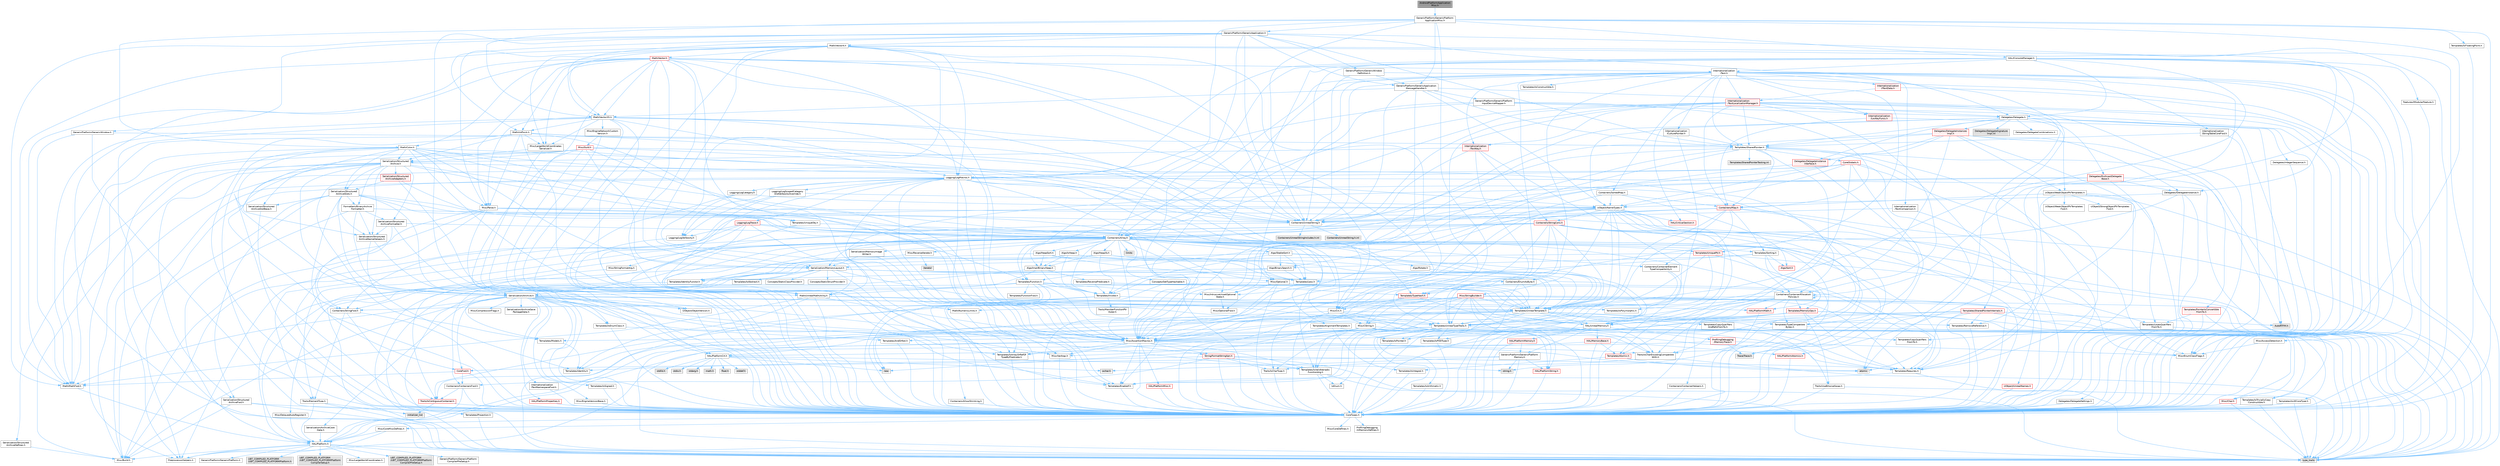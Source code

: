 digraph "AndroidPlatformApplicationMisc.h"
{
 // INTERACTIVE_SVG=YES
 // LATEX_PDF_SIZE
  bgcolor="transparent";
  edge [fontname=Helvetica,fontsize=10,labelfontname=Helvetica,labelfontsize=10];
  node [fontname=Helvetica,fontsize=10,shape=box,height=0.2,width=0.4];
  Node1 [id="Node000001",label="AndroidPlatformApplication\lMisc.h",height=0.2,width=0.4,color="gray40", fillcolor="grey60", style="filled", fontcolor="black",tooltip=" "];
  Node1 -> Node2 [id="edge1_Node000001_Node000002",color="steelblue1",style="solid",tooltip=" "];
  Node2 [id="Node000002",label="GenericPlatform/GenericPlatform\lApplicationMisc.h",height=0.2,width=0.4,color="grey40", fillcolor="white", style="filled",URL="$d9/d09/GenericPlatformApplicationMisc_8h.html",tooltip=" "];
  Node2 -> Node3 [id="edge2_Node000002_Node000003",color="steelblue1",style="solid",tooltip=" "];
  Node3 [id="Node000003",label="Containers/UnrealString.h",height=0.2,width=0.4,color="grey40", fillcolor="white", style="filled",URL="$d5/dba/UnrealString_8h.html",tooltip=" "];
  Node3 -> Node4 [id="edge3_Node000003_Node000004",color="steelblue1",style="solid",tooltip=" "];
  Node4 [id="Node000004",label="Containers/UnrealStringIncludes.h.inl",height=0.2,width=0.4,color="grey60", fillcolor="#E0E0E0", style="filled",tooltip=" "];
  Node3 -> Node5 [id="edge4_Node000003_Node000005",color="steelblue1",style="solid",tooltip=" "];
  Node5 [id="Node000005",label="Containers/UnrealString.h.inl",height=0.2,width=0.4,color="grey60", fillcolor="#E0E0E0", style="filled",tooltip=" "];
  Node3 -> Node6 [id="edge5_Node000003_Node000006",color="steelblue1",style="solid",tooltip=" "];
  Node6 [id="Node000006",label="Misc/StringFormatArg.h",height=0.2,width=0.4,color="grey40", fillcolor="white", style="filled",URL="$d2/d16/StringFormatArg_8h.html",tooltip=" "];
  Node6 -> Node7 [id="edge6_Node000006_Node000007",color="steelblue1",style="solid",tooltip=" "];
  Node7 [id="Node000007",label="Containers/ContainersFwd.h",height=0.2,width=0.4,color="grey40", fillcolor="white", style="filled",URL="$d4/d0a/ContainersFwd_8h.html",tooltip=" "];
  Node7 -> Node8 [id="edge7_Node000007_Node000008",color="steelblue1",style="solid",tooltip=" "];
  Node8 [id="Node000008",label="HAL/Platform.h",height=0.2,width=0.4,color="grey40", fillcolor="white", style="filled",URL="$d9/dd0/Platform_8h.html",tooltip=" "];
  Node8 -> Node9 [id="edge8_Node000008_Node000009",color="steelblue1",style="solid",tooltip=" "];
  Node9 [id="Node000009",label="Misc/Build.h",height=0.2,width=0.4,color="grey40", fillcolor="white", style="filled",URL="$d3/dbb/Build_8h.html",tooltip=" "];
  Node8 -> Node10 [id="edge9_Node000008_Node000010",color="steelblue1",style="solid",tooltip=" "];
  Node10 [id="Node000010",label="Misc/LargeWorldCoordinates.h",height=0.2,width=0.4,color="grey40", fillcolor="white", style="filled",URL="$d2/dcb/LargeWorldCoordinates_8h.html",tooltip=" "];
  Node8 -> Node11 [id="edge10_Node000008_Node000011",color="steelblue1",style="solid",tooltip=" "];
  Node11 [id="Node000011",label="type_traits",height=0.2,width=0.4,color="grey60", fillcolor="#E0E0E0", style="filled",tooltip=" "];
  Node8 -> Node12 [id="edge11_Node000008_Node000012",color="steelblue1",style="solid",tooltip=" "];
  Node12 [id="Node000012",label="PreprocessorHelpers.h",height=0.2,width=0.4,color="grey40", fillcolor="white", style="filled",URL="$db/ddb/PreprocessorHelpers_8h.html",tooltip=" "];
  Node8 -> Node13 [id="edge12_Node000008_Node000013",color="steelblue1",style="solid",tooltip=" "];
  Node13 [id="Node000013",label="UBT_COMPILED_PLATFORM\l/UBT_COMPILED_PLATFORMPlatform\lCompilerPreSetup.h",height=0.2,width=0.4,color="grey60", fillcolor="#E0E0E0", style="filled",tooltip=" "];
  Node8 -> Node14 [id="edge13_Node000008_Node000014",color="steelblue1",style="solid",tooltip=" "];
  Node14 [id="Node000014",label="GenericPlatform/GenericPlatform\lCompilerPreSetup.h",height=0.2,width=0.4,color="grey40", fillcolor="white", style="filled",URL="$d9/dc8/GenericPlatformCompilerPreSetup_8h.html",tooltip=" "];
  Node8 -> Node15 [id="edge14_Node000008_Node000015",color="steelblue1",style="solid",tooltip=" "];
  Node15 [id="Node000015",label="GenericPlatform/GenericPlatform.h",height=0.2,width=0.4,color="grey40", fillcolor="white", style="filled",URL="$d6/d84/GenericPlatform_8h.html",tooltip=" "];
  Node8 -> Node16 [id="edge15_Node000008_Node000016",color="steelblue1",style="solid",tooltip=" "];
  Node16 [id="Node000016",label="UBT_COMPILED_PLATFORM\l/UBT_COMPILED_PLATFORMPlatform.h",height=0.2,width=0.4,color="grey60", fillcolor="#E0E0E0", style="filled",tooltip=" "];
  Node8 -> Node17 [id="edge16_Node000008_Node000017",color="steelblue1",style="solid",tooltip=" "];
  Node17 [id="Node000017",label="UBT_COMPILED_PLATFORM\l/UBT_COMPILED_PLATFORMPlatform\lCompilerSetup.h",height=0.2,width=0.4,color="grey60", fillcolor="#E0E0E0", style="filled",tooltip=" "];
  Node7 -> Node18 [id="edge17_Node000007_Node000018",color="steelblue1",style="solid",tooltip=" "];
  Node18 [id="Node000018",label="CoreTypes.h",height=0.2,width=0.4,color="grey40", fillcolor="white", style="filled",URL="$dc/dec/CoreTypes_8h.html",tooltip=" "];
  Node18 -> Node8 [id="edge18_Node000018_Node000008",color="steelblue1",style="solid",tooltip=" "];
  Node18 -> Node19 [id="edge19_Node000018_Node000019",color="steelblue1",style="solid",tooltip=" "];
  Node19 [id="Node000019",label="ProfilingDebugging\l/UMemoryDefines.h",height=0.2,width=0.4,color="grey40", fillcolor="white", style="filled",URL="$d2/da2/UMemoryDefines_8h.html",tooltip=" "];
  Node18 -> Node20 [id="edge20_Node000018_Node000020",color="steelblue1",style="solid",tooltip=" "];
  Node20 [id="Node000020",label="Misc/CoreMiscDefines.h",height=0.2,width=0.4,color="grey40", fillcolor="white", style="filled",URL="$da/d38/CoreMiscDefines_8h.html",tooltip=" "];
  Node20 -> Node8 [id="edge21_Node000020_Node000008",color="steelblue1",style="solid",tooltip=" "];
  Node20 -> Node12 [id="edge22_Node000020_Node000012",color="steelblue1",style="solid",tooltip=" "];
  Node18 -> Node21 [id="edge23_Node000018_Node000021",color="steelblue1",style="solid",tooltip=" "];
  Node21 [id="Node000021",label="Misc/CoreDefines.h",height=0.2,width=0.4,color="grey40", fillcolor="white", style="filled",URL="$d3/dd2/CoreDefines_8h.html",tooltip=" "];
  Node7 -> Node22 [id="edge24_Node000007_Node000022",color="steelblue1",style="solid",tooltip=" "];
  Node22 [id="Node000022",label="Traits/IsContiguousContainer.h",height=0.2,width=0.4,color="red", fillcolor="#FFF0F0", style="filled",URL="$d5/d3c/IsContiguousContainer_8h.html",tooltip=" "];
  Node22 -> Node18 [id="edge25_Node000022_Node000018",color="steelblue1",style="solid",tooltip=" "];
  Node22 -> Node24 [id="edge26_Node000022_Node000024",color="steelblue1",style="solid",tooltip=" "];
  Node24 [id="Node000024",label="initializer_list",height=0.2,width=0.4,color="grey60", fillcolor="#E0E0E0", style="filled",tooltip=" "];
  Node2 -> Node18 [id="edge27_Node000002_Node000018",color="steelblue1",style="solid",tooltip=" "];
  Node2 -> Node25 [id="edge28_Node000002_Node000025",color="steelblue1",style="solid",tooltip=" "];
  Node25 [id="Node000025",label="GenericPlatform/GenericApplication.h",height=0.2,width=0.4,color="grey40", fillcolor="white", style="filled",URL="$d2/d23/GenericApplication_8h.html",tooltip=" "];
  Node25 -> Node26 [id="edge29_Node000025_Node000026",color="steelblue1",style="solid",tooltip=" "];
  Node26 [id="Node000026",label="Containers/Array.h",height=0.2,width=0.4,color="grey40", fillcolor="white", style="filled",URL="$df/dd0/Array_8h.html",tooltip=" "];
  Node26 -> Node18 [id="edge30_Node000026_Node000018",color="steelblue1",style="solid",tooltip=" "];
  Node26 -> Node27 [id="edge31_Node000026_Node000027",color="steelblue1",style="solid",tooltip=" "];
  Node27 [id="Node000027",label="Misc/AssertionMacros.h",height=0.2,width=0.4,color="grey40", fillcolor="white", style="filled",URL="$d0/dfa/AssertionMacros_8h.html",tooltip=" "];
  Node27 -> Node18 [id="edge32_Node000027_Node000018",color="steelblue1",style="solid",tooltip=" "];
  Node27 -> Node8 [id="edge33_Node000027_Node000008",color="steelblue1",style="solid",tooltip=" "];
  Node27 -> Node28 [id="edge34_Node000027_Node000028",color="steelblue1",style="solid",tooltip=" "];
  Node28 [id="Node000028",label="HAL/PlatformMisc.h",height=0.2,width=0.4,color="red", fillcolor="#FFF0F0", style="filled",URL="$d0/df5/PlatformMisc_8h.html",tooltip=" "];
  Node28 -> Node18 [id="edge35_Node000028_Node000018",color="steelblue1",style="solid",tooltip=" "];
  Node27 -> Node12 [id="edge36_Node000027_Node000012",color="steelblue1",style="solid",tooltip=" "];
  Node27 -> Node60 [id="edge37_Node000027_Node000060",color="steelblue1",style="solid",tooltip=" "];
  Node60 [id="Node000060",label="Templates/EnableIf.h",height=0.2,width=0.4,color="grey40", fillcolor="white", style="filled",URL="$d7/d60/EnableIf_8h.html",tooltip=" "];
  Node60 -> Node18 [id="edge38_Node000060_Node000018",color="steelblue1",style="solid",tooltip=" "];
  Node27 -> Node61 [id="edge39_Node000027_Node000061",color="steelblue1",style="solid",tooltip=" "];
  Node61 [id="Node000061",label="Templates/IsArrayOrRefOf\lTypeByPredicate.h",height=0.2,width=0.4,color="grey40", fillcolor="white", style="filled",URL="$d6/da1/IsArrayOrRefOfTypeByPredicate_8h.html",tooltip=" "];
  Node61 -> Node18 [id="edge40_Node000061_Node000018",color="steelblue1",style="solid",tooltip=" "];
  Node27 -> Node62 [id="edge41_Node000027_Node000062",color="steelblue1",style="solid",tooltip=" "];
  Node62 [id="Node000062",label="Templates/IsValidVariadic\lFunctionArg.h",height=0.2,width=0.4,color="grey40", fillcolor="white", style="filled",URL="$d0/dc8/IsValidVariadicFunctionArg_8h.html",tooltip=" "];
  Node62 -> Node18 [id="edge42_Node000062_Node000018",color="steelblue1",style="solid",tooltip=" "];
  Node62 -> Node63 [id="edge43_Node000062_Node000063",color="steelblue1",style="solid",tooltip=" "];
  Node63 [id="Node000063",label="IsEnum.h",height=0.2,width=0.4,color="grey40", fillcolor="white", style="filled",URL="$d4/de5/IsEnum_8h.html",tooltip=" "];
  Node62 -> Node11 [id="edge44_Node000062_Node000011",color="steelblue1",style="solid",tooltip=" "];
  Node27 -> Node64 [id="edge45_Node000027_Node000064",color="steelblue1",style="solid",tooltip=" "];
  Node64 [id="Node000064",label="Traits/IsCharEncodingCompatible\lWith.h",height=0.2,width=0.4,color="grey40", fillcolor="white", style="filled",URL="$df/dd1/IsCharEncodingCompatibleWith_8h.html",tooltip=" "];
  Node64 -> Node11 [id="edge46_Node000064_Node000011",color="steelblue1",style="solid",tooltip=" "];
  Node64 -> Node65 [id="edge47_Node000064_Node000065",color="steelblue1",style="solid",tooltip=" "];
  Node65 [id="Node000065",label="Traits/IsCharType.h",height=0.2,width=0.4,color="grey40", fillcolor="white", style="filled",URL="$db/d51/IsCharType_8h.html",tooltip=" "];
  Node65 -> Node18 [id="edge48_Node000065_Node000018",color="steelblue1",style="solid",tooltip=" "];
  Node27 -> Node66 [id="edge49_Node000027_Node000066",color="steelblue1",style="solid",tooltip=" "];
  Node66 [id="Node000066",label="Misc/VarArgs.h",height=0.2,width=0.4,color="grey40", fillcolor="white", style="filled",URL="$d5/d6f/VarArgs_8h.html",tooltip=" "];
  Node66 -> Node18 [id="edge50_Node000066_Node000018",color="steelblue1",style="solid",tooltip=" "];
  Node27 -> Node67 [id="edge51_Node000027_Node000067",color="steelblue1",style="solid",tooltip=" "];
  Node67 [id="Node000067",label="String/FormatStringSan.h",height=0.2,width=0.4,color="red", fillcolor="#FFF0F0", style="filled",URL="$d3/d8b/FormatStringSan_8h.html",tooltip=" "];
  Node67 -> Node11 [id="edge52_Node000067_Node000011",color="steelblue1",style="solid",tooltip=" "];
  Node67 -> Node18 [id="edge53_Node000067_Node000018",color="steelblue1",style="solid",tooltip=" "];
  Node67 -> Node68 [id="edge54_Node000067_Node000068",color="steelblue1",style="solid",tooltip=" "];
  Node68 [id="Node000068",label="Templates/Requires.h",height=0.2,width=0.4,color="grey40", fillcolor="white", style="filled",URL="$dc/d96/Requires_8h.html",tooltip=" "];
  Node68 -> Node60 [id="edge55_Node000068_Node000060",color="steelblue1",style="solid",tooltip=" "];
  Node68 -> Node11 [id="edge56_Node000068_Node000011",color="steelblue1",style="solid",tooltip=" "];
  Node67 -> Node69 [id="edge57_Node000067_Node000069",color="steelblue1",style="solid",tooltip=" "];
  Node69 [id="Node000069",label="Templates/Identity.h",height=0.2,width=0.4,color="grey40", fillcolor="white", style="filled",URL="$d0/dd5/Identity_8h.html",tooltip=" "];
  Node67 -> Node62 [id="edge58_Node000067_Node000062",color="steelblue1",style="solid",tooltip=" "];
  Node67 -> Node65 [id="edge59_Node000067_Node000065",color="steelblue1",style="solid",tooltip=" "];
  Node67 -> Node7 [id="edge60_Node000067_Node000007",color="steelblue1",style="solid",tooltip=" "];
  Node27 -> Node73 [id="edge61_Node000027_Node000073",color="steelblue1",style="solid",tooltip=" "];
  Node73 [id="Node000073",label="atomic",height=0.2,width=0.4,color="grey60", fillcolor="#E0E0E0", style="filled",tooltip=" "];
  Node26 -> Node74 [id="edge62_Node000026_Node000074",color="steelblue1",style="solid",tooltip=" "];
  Node74 [id="Node000074",label="Misc/IntrusiveUnsetOptional\lState.h",height=0.2,width=0.4,color="grey40", fillcolor="white", style="filled",URL="$d2/d0a/IntrusiveUnsetOptionalState_8h.html",tooltip=" "];
  Node74 -> Node75 [id="edge63_Node000074_Node000075",color="steelblue1",style="solid",tooltip=" "];
  Node75 [id="Node000075",label="Misc/OptionalFwd.h",height=0.2,width=0.4,color="grey40", fillcolor="white", style="filled",URL="$dc/d50/OptionalFwd_8h.html",tooltip=" "];
  Node26 -> Node76 [id="edge64_Node000026_Node000076",color="steelblue1",style="solid",tooltip=" "];
  Node76 [id="Node000076",label="Misc/ReverseIterate.h",height=0.2,width=0.4,color="grey40", fillcolor="white", style="filled",URL="$db/de3/ReverseIterate_8h.html",tooltip=" "];
  Node76 -> Node8 [id="edge65_Node000076_Node000008",color="steelblue1",style="solid",tooltip=" "];
  Node76 -> Node77 [id="edge66_Node000076_Node000077",color="steelblue1",style="solid",tooltip=" "];
  Node77 [id="Node000077",label="iterator",height=0.2,width=0.4,color="grey60", fillcolor="#E0E0E0", style="filled",tooltip=" "];
  Node26 -> Node78 [id="edge67_Node000026_Node000078",color="steelblue1",style="solid",tooltip=" "];
  Node78 [id="Node000078",label="HAL/UnrealMemory.h",height=0.2,width=0.4,color="grey40", fillcolor="white", style="filled",URL="$d9/d96/UnrealMemory_8h.html",tooltip=" "];
  Node78 -> Node18 [id="edge68_Node000078_Node000018",color="steelblue1",style="solid",tooltip=" "];
  Node78 -> Node79 [id="edge69_Node000078_Node000079",color="steelblue1",style="solid",tooltip=" "];
  Node79 [id="Node000079",label="GenericPlatform/GenericPlatform\lMemory.h",height=0.2,width=0.4,color="grey40", fillcolor="white", style="filled",URL="$dd/d22/GenericPlatformMemory_8h.html",tooltip=" "];
  Node79 -> Node32 [id="edge70_Node000079_Node000032",color="steelblue1",style="solid",tooltip=" "];
  Node32 [id="Node000032",label="CoreFwd.h",height=0.2,width=0.4,color="red", fillcolor="#FFF0F0", style="filled",URL="$d1/d1e/CoreFwd_8h.html",tooltip=" "];
  Node32 -> Node18 [id="edge71_Node000032_Node000018",color="steelblue1",style="solid",tooltip=" "];
  Node32 -> Node7 [id="edge72_Node000032_Node000007",color="steelblue1",style="solid",tooltip=" "];
  Node32 -> Node33 [id="edge73_Node000032_Node000033",color="steelblue1",style="solid",tooltip=" "];
  Node33 [id="Node000033",label="Math/MathFwd.h",height=0.2,width=0.4,color="grey40", fillcolor="white", style="filled",URL="$d2/d10/MathFwd_8h.html",tooltip=" "];
  Node33 -> Node8 [id="edge74_Node000033_Node000008",color="steelblue1",style="solid",tooltip=" "];
  Node79 -> Node18 [id="edge75_Node000079_Node000018",color="steelblue1",style="solid",tooltip=" "];
  Node79 -> Node80 [id="edge76_Node000079_Node000080",color="steelblue1",style="solid",tooltip=" "];
  Node80 [id="Node000080",label="HAL/PlatformString.h",height=0.2,width=0.4,color="red", fillcolor="#FFF0F0", style="filled",URL="$db/db5/PlatformString_8h.html",tooltip=" "];
  Node80 -> Node18 [id="edge77_Node000080_Node000018",color="steelblue1",style="solid",tooltip=" "];
  Node79 -> Node45 [id="edge78_Node000079_Node000045",color="steelblue1",style="solid",tooltip=" "];
  Node45 [id="Node000045",label="string.h",height=0.2,width=0.4,color="grey60", fillcolor="#E0E0E0", style="filled",tooltip=" "];
  Node79 -> Node38 [id="edge79_Node000079_Node000038",color="steelblue1",style="solid",tooltip=" "];
  Node38 [id="Node000038",label="wchar.h",height=0.2,width=0.4,color="grey60", fillcolor="#E0E0E0", style="filled",tooltip=" "];
  Node78 -> Node82 [id="edge80_Node000078_Node000082",color="steelblue1",style="solid",tooltip=" "];
  Node82 [id="Node000082",label="HAL/MemoryBase.h",height=0.2,width=0.4,color="red", fillcolor="#FFF0F0", style="filled",URL="$d6/d9f/MemoryBase_8h.html",tooltip=" "];
  Node82 -> Node18 [id="edge81_Node000082_Node000018",color="steelblue1",style="solid",tooltip=" "];
  Node82 -> Node53 [id="edge82_Node000082_Node000053",color="steelblue1",style="solid",tooltip=" "];
  Node53 [id="Node000053",label="HAL/PlatformAtomics.h",height=0.2,width=0.4,color="red", fillcolor="#FFF0F0", style="filled",URL="$d3/d36/PlatformAtomics_8h.html",tooltip=" "];
  Node53 -> Node18 [id="edge83_Node000053_Node000018",color="steelblue1",style="solid",tooltip=" "];
  Node82 -> Node36 [id="edge84_Node000082_Node000036",color="steelblue1",style="solid",tooltip=" "];
  Node36 [id="Node000036",label="HAL/PlatformCrt.h",height=0.2,width=0.4,color="grey40", fillcolor="white", style="filled",URL="$d8/d75/PlatformCrt_8h.html",tooltip=" "];
  Node36 -> Node37 [id="edge85_Node000036_Node000037",color="steelblue1",style="solid",tooltip=" "];
  Node37 [id="Node000037",label="new",height=0.2,width=0.4,color="grey60", fillcolor="#E0E0E0", style="filled",tooltip=" "];
  Node36 -> Node38 [id="edge86_Node000036_Node000038",color="steelblue1",style="solid",tooltip=" "];
  Node36 -> Node39 [id="edge87_Node000036_Node000039",color="steelblue1",style="solid",tooltip=" "];
  Node39 [id="Node000039",label="stddef.h",height=0.2,width=0.4,color="grey60", fillcolor="#E0E0E0", style="filled",tooltip=" "];
  Node36 -> Node40 [id="edge88_Node000036_Node000040",color="steelblue1",style="solid",tooltip=" "];
  Node40 [id="Node000040",label="stdlib.h",height=0.2,width=0.4,color="grey60", fillcolor="#E0E0E0", style="filled",tooltip=" "];
  Node36 -> Node41 [id="edge89_Node000036_Node000041",color="steelblue1",style="solid",tooltip=" "];
  Node41 [id="Node000041",label="stdio.h",height=0.2,width=0.4,color="grey60", fillcolor="#E0E0E0", style="filled",tooltip=" "];
  Node36 -> Node42 [id="edge90_Node000036_Node000042",color="steelblue1",style="solid",tooltip=" "];
  Node42 [id="Node000042",label="stdarg.h",height=0.2,width=0.4,color="grey60", fillcolor="#E0E0E0", style="filled",tooltip=" "];
  Node36 -> Node43 [id="edge91_Node000036_Node000043",color="steelblue1",style="solid",tooltip=" "];
  Node43 [id="Node000043",label="math.h",height=0.2,width=0.4,color="grey60", fillcolor="#E0E0E0", style="filled",tooltip=" "];
  Node36 -> Node44 [id="edge92_Node000036_Node000044",color="steelblue1",style="solid",tooltip=" "];
  Node44 [id="Node000044",label="float.h",height=0.2,width=0.4,color="grey60", fillcolor="#E0E0E0", style="filled",tooltip=" "];
  Node36 -> Node45 [id="edge93_Node000036_Node000045",color="steelblue1",style="solid",tooltip=" "];
  Node82 -> Node86 [id="edge94_Node000082_Node000086",color="steelblue1",style="solid",tooltip=" "];
  Node86 [id="Node000086",label="Templates/Atomic.h",height=0.2,width=0.4,color="red", fillcolor="#FFF0F0", style="filled",URL="$d3/d91/Atomic_8h.html",tooltip=" "];
  Node86 -> Node89 [id="edge95_Node000086_Node000089",color="steelblue1",style="solid",tooltip=" "];
  Node89 [id="Node000089",label="Templates/IsIntegral.h",height=0.2,width=0.4,color="grey40", fillcolor="white", style="filled",URL="$da/d64/IsIntegral_8h.html",tooltip=" "];
  Node89 -> Node18 [id="edge96_Node000089_Node000018",color="steelblue1",style="solid",tooltip=" "];
  Node86 -> Node73 [id="edge97_Node000086_Node000073",color="steelblue1",style="solid",tooltip=" "];
  Node78 -> Node95 [id="edge98_Node000078_Node000095",color="steelblue1",style="solid",tooltip=" "];
  Node95 [id="Node000095",label="HAL/PlatformMemory.h",height=0.2,width=0.4,color="red", fillcolor="#FFF0F0", style="filled",URL="$de/d68/PlatformMemory_8h.html",tooltip=" "];
  Node95 -> Node18 [id="edge99_Node000095_Node000018",color="steelblue1",style="solid",tooltip=" "];
  Node95 -> Node79 [id="edge100_Node000095_Node000079",color="steelblue1",style="solid",tooltip=" "];
  Node78 -> Node97 [id="edge101_Node000078_Node000097",color="steelblue1",style="solid",tooltip=" "];
  Node97 [id="Node000097",label="ProfilingDebugging\l/MemoryTrace.h",height=0.2,width=0.4,color="red", fillcolor="#FFF0F0", style="filled",URL="$da/dd7/MemoryTrace_8h.html",tooltip=" "];
  Node97 -> Node8 [id="edge102_Node000097_Node000008",color="steelblue1",style="solid",tooltip=" "];
  Node97 -> Node48 [id="edge103_Node000097_Node000048",color="steelblue1",style="solid",tooltip=" "];
  Node48 [id="Node000048",label="Misc/EnumClassFlags.h",height=0.2,width=0.4,color="grey40", fillcolor="white", style="filled",URL="$d8/de7/EnumClassFlags_8h.html",tooltip=" "];
  Node97 -> Node59 [id="edge104_Node000097_Node000059",color="steelblue1",style="solid",tooltip=" "];
  Node59 [id="Node000059",label="Trace/Trace.h",height=0.2,width=0.4,color="grey60", fillcolor="#E0E0E0", style="filled",tooltip=" "];
  Node78 -> Node98 [id="edge105_Node000078_Node000098",color="steelblue1",style="solid",tooltip=" "];
  Node98 [id="Node000098",label="Templates/IsPointer.h",height=0.2,width=0.4,color="grey40", fillcolor="white", style="filled",URL="$d7/d05/IsPointer_8h.html",tooltip=" "];
  Node98 -> Node18 [id="edge106_Node000098_Node000018",color="steelblue1",style="solid",tooltip=" "];
  Node26 -> Node99 [id="edge107_Node000026_Node000099",color="steelblue1",style="solid",tooltip=" "];
  Node99 [id="Node000099",label="Templates/UnrealTypeTraits.h",height=0.2,width=0.4,color="grey40", fillcolor="white", style="filled",URL="$d2/d2d/UnrealTypeTraits_8h.html",tooltip=" "];
  Node99 -> Node18 [id="edge108_Node000099_Node000018",color="steelblue1",style="solid",tooltip=" "];
  Node99 -> Node98 [id="edge109_Node000099_Node000098",color="steelblue1",style="solid",tooltip=" "];
  Node99 -> Node27 [id="edge110_Node000099_Node000027",color="steelblue1",style="solid",tooltip=" "];
  Node99 -> Node91 [id="edge111_Node000099_Node000091",color="steelblue1",style="solid",tooltip=" "];
  Node91 [id="Node000091",label="Templates/AndOrNot.h",height=0.2,width=0.4,color="grey40", fillcolor="white", style="filled",URL="$db/d0a/AndOrNot_8h.html",tooltip=" "];
  Node91 -> Node18 [id="edge112_Node000091_Node000018",color="steelblue1",style="solid",tooltip=" "];
  Node99 -> Node60 [id="edge113_Node000099_Node000060",color="steelblue1",style="solid",tooltip=" "];
  Node99 -> Node100 [id="edge114_Node000099_Node000100",color="steelblue1",style="solid",tooltip=" "];
  Node100 [id="Node000100",label="Templates/IsArithmetic.h",height=0.2,width=0.4,color="grey40", fillcolor="white", style="filled",URL="$d2/d5d/IsArithmetic_8h.html",tooltip=" "];
  Node100 -> Node18 [id="edge115_Node000100_Node000018",color="steelblue1",style="solid",tooltip=" "];
  Node99 -> Node63 [id="edge116_Node000099_Node000063",color="steelblue1",style="solid",tooltip=" "];
  Node99 -> Node101 [id="edge117_Node000099_Node000101",color="steelblue1",style="solid",tooltip=" "];
  Node101 [id="Node000101",label="Templates/Models.h",height=0.2,width=0.4,color="grey40", fillcolor="white", style="filled",URL="$d3/d0c/Models_8h.html",tooltip=" "];
  Node101 -> Node69 [id="edge118_Node000101_Node000069",color="steelblue1",style="solid",tooltip=" "];
  Node99 -> Node102 [id="edge119_Node000099_Node000102",color="steelblue1",style="solid",tooltip=" "];
  Node102 [id="Node000102",label="Templates/IsPODType.h",height=0.2,width=0.4,color="grey40", fillcolor="white", style="filled",URL="$d7/db1/IsPODType_8h.html",tooltip=" "];
  Node102 -> Node18 [id="edge120_Node000102_Node000018",color="steelblue1",style="solid",tooltip=" "];
  Node99 -> Node103 [id="edge121_Node000099_Node000103",color="steelblue1",style="solid",tooltip=" "];
  Node103 [id="Node000103",label="Templates/IsUECoreType.h",height=0.2,width=0.4,color="grey40", fillcolor="white", style="filled",URL="$d1/db8/IsUECoreType_8h.html",tooltip=" "];
  Node103 -> Node18 [id="edge122_Node000103_Node000018",color="steelblue1",style="solid",tooltip=" "];
  Node103 -> Node11 [id="edge123_Node000103_Node000011",color="steelblue1",style="solid",tooltip=" "];
  Node99 -> Node92 [id="edge124_Node000099_Node000092",color="steelblue1",style="solid",tooltip=" "];
  Node92 [id="Node000092",label="Templates/IsTriviallyCopy\lConstructible.h",height=0.2,width=0.4,color="grey40", fillcolor="white", style="filled",URL="$d3/d78/IsTriviallyCopyConstructible_8h.html",tooltip=" "];
  Node92 -> Node18 [id="edge125_Node000092_Node000018",color="steelblue1",style="solid",tooltip=" "];
  Node92 -> Node11 [id="edge126_Node000092_Node000011",color="steelblue1",style="solid",tooltip=" "];
  Node26 -> Node104 [id="edge127_Node000026_Node000104",color="steelblue1",style="solid",tooltip=" "];
  Node104 [id="Node000104",label="Templates/UnrealTemplate.h",height=0.2,width=0.4,color="grey40", fillcolor="white", style="filled",URL="$d4/d24/UnrealTemplate_8h.html",tooltip=" "];
  Node104 -> Node18 [id="edge128_Node000104_Node000018",color="steelblue1",style="solid",tooltip=" "];
  Node104 -> Node98 [id="edge129_Node000104_Node000098",color="steelblue1",style="solid",tooltip=" "];
  Node104 -> Node78 [id="edge130_Node000104_Node000078",color="steelblue1",style="solid",tooltip=" "];
  Node104 -> Node105 [id="edge131_Node000104_Node000105",color="steelblue1",style="solid",tooltip=" "];
  Node105 [id="Node000105",label="Templates/CopyQualifiers\lAndRefsFromTo.h",height=0.2,width=0.4,color="grey40", fillcolor="white", style="filled",URL="$d3/db3/CopyQualifiersAndRefsFromTo_8h.html",tooltip=" "];
  Node105 -> Node106 [id="edge132_Node000105_Node000106",color="steelblue1",style="solid",tooltip=" "];
  Node106 [id="Node000106",label="Templates/CopyQualifiers\lFromTo.h",height=0.2,width=0.4,color="grey40", fillcolor="white", style="filled",URL="$d5/db4/CopyQualifiersFromTo_8h.html",tooltip=" "];
  Node104 -> Node99 [id="edge133_Node000104_Node000099",color="steelblue1",style="solid",tooltip=" "];
  Node104 -> Node107 [id="edge134_Node000104_Node000107",color="steelblue1",style="solid",tooltip=" "];
  Node107 [id="Node000107",label="Templates/RemoveReference.h",height=0.2,width=0.4,color="grey40", fillcolor="white", style="filled",URL="$da/dbe/RemoveReference_8h.html",tooltip=" "];
  Node107 -> Node18 [id="edge135_Node000107_Node000018",color="steelblue1",style="solid",tooltip=" "];
  Node104 -> Node68 [id="edge136_Node000104_Node000068",color="steelblue1",style="solid",tooltip=" "];
  Node104 -> Node108 [id="edge137_Node000104_Node000108",color="steelblue1",style="solid",tooltip=" "];
  Node108 [id="Node000108",label="Templates/TypeCompatible\lBytes.h",height=0.2,width=0.4,color="grey40", fillcolor="white", style="filled",URL="$df/d0a/TypeCompatibleBytes_8h.html",tooltip=" "];
  Node108 -> Node18 [id="edge138_Node000108_Node000018",color="steelblue1",style="solid",tooltip=" "];
  Node108 -> Node45 [id="edge139_Node000108_Node000045",color="steelblue1",style="solid",tooltip=" "];
  Node108 -> Node37 [id="edge140_Node000108_Node000037",color="steelblue1",style="solid",tooltip=" "];
  Node108 -> Node11 [id="edge141_Node000108_Node000011",color="steelblue1",style="solid",tooltip=" "];
  Node104 -> Node69 [id="edge142_Node000104_Node000069",color="steelblue1",style="solid",tooltip=" "];
  Node104 -> Node22 [id="edge143_Node000104_Node000022",color="steelblue1",style="solid",tooltip=" "];
  Node104 -> Node109 [id="edge144_Node000104_Node000109",color="steelblue1",style="solid",tooltip=" "];
  Node109 [id="Node000109",label="Traits/UseBitwiseSwap.h",height=0.2,width=0.4,color="grey40", fillcolor="white", style="filled",URL="$db/df3/UseBitwiseSwap_8h.html",tooltip=" "];
  Node109 -> Node18 [id="edge145_Node000109_Node000018",color="steelblue1",style="solid",tooltip=" "];
  Node109 -> Node11 [id="edge146_Node000109_Node000011",color="steelblue1",style="solid",tooltip=" "];
  Node104 -> Node11 [id="edge147_Node000104_Node000011",color="steelblue1",style="solid",tooltip=" "];
  Node26 -> Node110 [id="edge148_Node000026_Node000110",color="steelblue1",style="solid",tooltip=" "];
  Node110 [id="Node000110",label="Containers/AllowShrinking.h",height=0.2,width=0.4,color="grey40", fillcolor="white", style="filled",URL="$d7/d1a/AllowShrinking_8h.html",tooltip=" "];
  Node110 -> Node18 [id="edge149_Node000110_Node000018",color="steelblue1",style="solid",tooltip=" "];
  Node26 -> Node111 [id="edge150_Node000026_Node000111",color="steelblue1",style="solid",tooltip=" "];
  Node111 [id="Node000111",label="Containers/ContainerAllocation\lPolicies.h",height=0.2,width=0.4,color="grey40", fillcolor="white", style="filled",URL="$d7/dff/ContainerAllocationPolicies_8h.html",tooltip=" "];
  Node111 -> Node18 [id="edge151_Node000111_Node000018",color="steelblue1",style="solid",tooltip=" "];
  Node111 -> Node112 [id="edge152_Node000111_Node000112",color="steelblue1",style="solid",tooltip=" "];
  Node112 [id="Node000112",label="Containers/ContainerHelpers.h",height=0.2,width=0.4,color="grey40", fillcolor="white", style="filled",URL="$d7/d33/ContainerHelpers_8h.html",tooltip=" "];
  Node112 -> Node18 [id="edge153_Node000112_Node000018",color="steelblue1",style="solid",tooltip=" "];
  Node111 -> Node111 [id="edge154_Node000111_Node000111",color="steelblue1",style="solid",tooltip=" "];
  Node111 -> Node113 [id="edge155_Node000111_Node000113",color="steelblue1",style="solid",tooltip=" "];
  Node113 [id="Node000113",label="HAL/PlatformMath.h",height=0.2,width=0.4,color="red", fillcolor="#FFF0F0", style="filled",URL="$dc/d53/PlatformMath_8h.html",tooltip=" "];
  Node113 -> Node18 [id="edge156_Node000113_Node000018",color="steelblue1",style="solid",tooltip=" "];
  Node111 -> Node78 [id="edge157_Node000111_Node000078",color="steelblue1",style="solid",tooltip=" "];
  Node111 -> Node46 [id="edge158_Node000111_Node000046",color="steelblue1",style="solid",tooltip=" "];
  Node46 [id="Node000046",label="Math/NumericLimits.h",height=0.2,width=0.4,color="grey40", fillcolor="white", style="filled",URL="$df/d1b/NumericLimits_8h.html",tooltip=" "];
  Node46 -> Node18 [id="edge159_Node000046_Node000018",color="steelblue1",style="solid",tooltip=" "];
  Node111 -> Node27 [id="edge160_Node000111_Node000027",color="steelblue1",style="solid",tooltip=" "];
  Node111 -> Node121 [id="edge161_Node000111_Node000121",color="steelblue1",style="solid",tooltip=" "];
  Node121 [id="Node000121",label="Templates/IsPolymorphic.h",height=0.2,width=0.4,color="grey40", fillcolor="white", style="filled",URL="$dc/d20/IsPolymorphic_8h.html",tooltip=" "];
  Node111 -> Node122 [id="edge162_Node000111_Node000122",color="steelblue1",style="solid",tooltip=" "];
  Node122 [id="Node000122",label="Templates/MemoryOps.h",height=0.2,width=0.4,color="red", fillcolor="#FFF0F0", style="filled",URL="$db/dea/MemoryOps_8h.html",tooltip=" "];
  Node122 -> Node18 [id="edge163_Node000122_Node000018",color="steelblue1",style="solid",tooltip=" "];
  Node122 -> Node78 [id="edge164_Node000122_Node000078",color="steelblue1",style="solid",tooltip=" "];
  Node122 -> Node92 [id="edge165_Node000122_Node000092",color="steelblue1",style="solid",tooltip=" "];
  Node122 -> Node68 [id="edge166_Node000122_Node000068",color="steelblue1",style="solid",tooltip=" "];
  Node122 -> Node99 [id="edge167_Node000122_Node000099",color="steelblue1",style="solid",tooltip=" "];
  Node122 -> Node109 [id="edge168_Node000122_Node000109",color="steelblue1",style="solid",tooltip=" "];
  Node122 -> Node37 [id="edge169_Node000122_Node000037",color="steelblue1",style="solid",tooltip=" "];
  Node122 -> Node11 [id="edge170_Node000122_Node000011",color="steelblue1",style="solid",tooltip=" "];
  Node111 -> Node108 [id="edge171_Node000111_Node000108",color="steelblue1",style="solid",tooltip=" "];
  Node111 -> Node11 [id="edge172_Node000111_Node000011",color="steelblue1",style="solid",tooltip=" "];
  Node26 -> Node123 [id="edge173_Node000026_Node000123",color="steelblue1",style="solid",tooltip=" "];
  Node123 [id="Node000123",label="Containers/ContainerElement\lTypeCompatibility.h",height=0.2,width=0.4,color="grey40", fillcolor="white", style="filled",URL="$df/ddf/ContainerElementTypeCompatibility_8h.html",tooltip=" "];
  Node123 -> Node18 [id="edge174_Node000123_Node000018",color="steelblue1",style="solid",tooltip=" "];
  Node123 -> Node99 [id="edge175_Node000123_Node000099",color="steelblue1",style="solid",tooltip=" "];
  Node26 -> Node124 [id="edge176_Node000026_Node000124",color="steelblue1",style="solid",tooltip=" "];
  Node124 [id="Node000124",label="Serialization/Archive.h",height=0.2,width=0.4,color="grey40", fillcolor="white", style="filled",URL="$d7/d3b/Archive_8h.html",tooltip=" "];
  Node124 -> Node32 [id="edge177_Node000124_Node000032",color="steelblue1",style="solid",tooltip=" "];
  Node124 -> Node18 [id="edge178_Node000124_Node000018",color="steelblue1",style="solid",tooltip=" "];
  Node124 -> Node125 [id="edge179_Node000124_Node000125",color="steelblue1",style="solid",tooltip=" "];
  Node125 [id="Node000125",label="HAL/PlatformProperties.h",height=0.2,width=0.4,color="red", fillcolor="#FFF0F0", style="filled",URL="$d9/db0/PlatformProperties_8h.html",tooltip=" "];
  Node125 -> Node18 [id="edge180_Node000125_Node000018",color="steelblue1",style="solid",tooltip=" "];
  Node124 -> Node128 [id="edge181_Node000124_Node000128",color="steelblue1",style="solid",tooltip=" "];
  Node128 [id="Node000128",label="Internationalization\l/TextNamespaceFwd.h",height=0.2,width=0.4,color="grey40", fillcolor="white", style="filled",URL="$d8/d97/TextNamespaceFwd_8h.html",tooltip=" "];
  Node128 -> Node18 [id="edge182_Node000128_Node000018",color="steelblue1",style="solid",tooltip=" "];
  Node124 -> Node33 [id="edge183_Node000124_Node000033",color="steelblue1",style="solid",tooltip=" "];
  Node124 -> Node27 [id="edge184_Node000124_Node000027",color="steelblue1",style="solid",tooltip=" "];
  Node124 -> Node9 [id="edge185_Node000124_Node000009",color="steelblue1",style="solid",tooltip=" "];
  Node124 -> Node47 [id="edge186_Node000124_Node000047",color="steelblue1",style="solid",tooltip=" "];
  Node47 [id="Node000047",label="Misc/CompressionFlags.h",height=0.2,width=0.4,color="grey40", fillcolor="white", style="filled",URL="$d9/d76/CompressionFlags_8h.html",tooltip=" "];
  Node124 -> Node129 [id="edge187_Node000124_Node000129",color="steelblue1",style="solid",tooltip=" "];
  Node129 [id="Node000129",label="Misc/EngineVersionBase.h",height=0.2,width=0.4,color="grey40", fillcolor="white", style="filled",URL="$d5/d2b/EngineVersionBase_8h.html",tooltip=" "];
  Node129 -> Node18 [id="edge188_Node000129_Node000018",color="steelblue1",style="solid",tooltip=" "];
  Node124 -> Node66 [id="edge189_Node000124_Node000066",color="steelblue1",style="solid",tooltip=" "];
  Node124 -> Node130 [id="edge190_Node000124_Node000130",color="steelblue1",style="solid",tooltip=" "];
  Node130 [id="Node000130",label="Serialization/ArchiveCook\lData.h",height=0.2,width=0.4,color="grey40", fillcolor="white", style="filled",URL="$dc/db6/ArchiveCookData_8h.html",tooltip=" "];
  Node130 -> Node8 [id="edge191_Node000130_Node000008",color="steelblue1",style="solid",tooltip=" "];
  Node124 -> Node131 [id="edge192_Node000124_Node000131",color="steelblue1",style="solid",tooltip=" "];
  Node131 [id="Node000131",label="Serialization/ArchiveSave\lPackageData.h",height=0.2,width=0.4,color="grey40", fillcolor="white", style="filled",URL="$d1/d37/ArchiveSavePackageData_8h.html",tooltip=" "];
  Node124 -> Node60 [id="edge193_Node000124_Node000060",color="steelblue1",style="solid",tooltip=" "];
  Node124 -> Node61 [id="edge194_Node000124_Node000061",color="steelblue1",style="solid",tooltip=" "];
  Node124 -> Node132 [id="edge195_Node000124_Node000132",color="steelblue1",style="solid",tooltip=" "];
  Node132 [id="Node000132",label="Templates/IsEnumClass.h",height=0.2,width=0.4,color="grey40", fillcolor="white", style="filled",URL="$d7/d15/IsEnumClass_8h.html",tooltip=" "];
  Node132 -> Node18 [id="edge196_Node000132_Node000018",color="steelblue1",style="solid",tooltip=" "];
  Node132 -> Node91 [id="edge197_Node000132_Node000091",color="steelblue1",style="solid",tooltip=" "];
  Node124 -> Node118 [id="edge198_Node000124_Node000118",color="steelblue1",style="solid",tooltip=" "];
  Node118 [id="Node000118",label="Templates/IsSigned.h",height=0.2,width=0.4,color="grey40", fillcolor="white", style="filled",URL="$d8/dd8/IsSigned_8h.html",tooltip=" "];
  Node118 -> Node18 [id="edge199_Node000118_Node000018",color="steelblue1",style="solid",tooltip=" "];
  Node124 -> Node62 [id="edge200_Node000124_Node000062",color="steelblue1",style="solid",tooltip=" "];
  Node124 -> Node104 [id="edge201_Node000124_Node000104",color="steelblue1",style="solid",tooltip=" "];
  Node124 -> Node64 [id="edge202_Node000124_Node000064",color="steelblue1",style="solid",tooltip=" "];
  Node124 -> Node133 [id="edge203_Node000124_Node000133",color="steelblue1",style="solid",tooltip=" "];
  Node133 [id="Node000133",label="UObject/ObjectVersion.h",height=0.2,width=0.4,color="grey40", fillcolor="white", style="filled",URL="$da/d63/ObjectVersion_8h.html",tooltip=" "];
  Node133 -> Node18 [id="edge204_Node000133_Node000018",color="steelblue1",style="solid",tooltip=" "];
  Node26 -> Node134 [id="edge205_Node000026_Node000134",color="steelblue1",style="solid",tooltip=" "];
  Node134 [id="Node000134",label="Serialization/MemoryImage\lWriter.h",height=0.2,width=0.4,color="grey40", fillcolor="white", style="filled",URL="$d0/d08/MemoryImageWriter_8h.html",tooltip=" "];
  Node134 -> Node18 [id="edge206_Node000134_Node000018",color="steelblue1",style="solid",tooltip=" "];
  Node134 -> Node135 [id="edge207_Node000134_Node000135",color="steelblue1",style="solid",tooltip=" "];
  Node135 [id="Node000135",label="Serialization/MemoryLayout.h",height=0.2,width=0.4,color="grey40", fillcolor="white", style="filled",URL="$d7/d66/MemoryLayout_8h.html",tooltip=" "];
  Node135 -> Node136 [id="edge208_Node000135_Node000136",color="steelblue1",style="solid",tooltip=" "];
  Node136 [id="Node000136",label="Concepts/StaticClassProvider.h",height=0.2,width=0.4,color="grey40", fillcolor="white", style="filled",URL="$dd/d83/StaticClassProvider_8h.html",tooltip=" "];
  Node135 -> Node137 [id="edge209_Node000135_Node000137",color="steelblue1",style="solid",tooltip=" "];
  Node137 [id="Node000137",label="Concepts/StaticStructProvider.h",height=0.2,width=0.4,color="grey40", fillcolor="white", style="filled",URL="$d5/d77/StaticStructProvider_8h.html",tooltip=" "];
  Node135 -> Node138 [id="edge210_Node000135_Node000138",color="steelblue1",style="solid",tooltip=" "];
  Node138 [id="Node000138",label="Containers/EnumAsByte.h",height=0.2,width=0.4,color="grey40", fillcolor="white", style="filled",URL="$d6/d9a/EnumAsByte_8h.html",tooltip=" "];
  Node138 -> Node18 [id="edge211_Node000138_Node000018",color="steelblue1",style="solid",tooltip=" "];
  Node138 -> Node102 [id="edge212_Node000138_Node000102",color="steelblue1",style="solid",tooltip=" "];
  Node138 -> Node139 [id="edge213_Node000138_Node000139",color="steelblue1",style="solid",tooltip=" "];
  Node139 [id="Node000139",label="Templates/TypeHash.h",height=0.2,width=0.4,color="red", fillcolor="#FFF0F0", style="filled",URL="$d1/d62/TypeHash_8h.html",tooltip=" "];
  Node139 -> Node18 [id="edge214_Node000139_Node000018",color="steelblue1",style="solid",tooltip=" "];
  Node139 -> Node68 [id="edge215_Node000139_Node000068",color="steelblue1",style="solid",tooltip=" "];
  Node139 -> Node140 [id="edge216_Node000139_Node000140",color="steelblue1",style="solid",tooltip=" "];
  Node140 [id="Node000140",label="Misc/Crc.h",height=0.2,width=0.4,color="grey40", fillcolor="white", style="filled",URL="$d4/dd2/Crc_8h.html",tooltip=" "];
  Node140 -> Node18 [id="edge217_Node000140_Node000018",color="steelblue1",style="solid",tooltip=" "];
  Node140 -> Node80 [id="edge218_Node000140_Node000080",color="steelblue1",style="solid",tooltip=" "];
  Node140 -> Node27 [id="edge219_Node000140_Node000027",color="steelblue1",style="solid",tooltip=" "];
  Node140 -> Node141 [id="edge220_Node000140_Node000141",color="steelblue1",style="solid",tooltip=" "];
  Node141 [id="Node000141",label="Misc/CString.h",height=0.2,width=0.4,color="grey40", fillcolor="white", style="filled",URL="$d2/d49/CString_8h.html",tooltip=" "];
  Node141 -> Node18 [id="edge221_Node000141_Node000018",color="steelblue1",style="solid",tooltip=" "];
  Node141 -> Node36 [id="edge222_Node000141_Node000036",color="steelblue1",style="solid",tooltip=" "];
  Node141 -> Node80 [id="edge223_Node000141_Node000080",color="steelblue1",style="solid",tooltip=" "];
  Node141 -> Node27 [id="edge224_Node000141_Node000027",color="steelblue1",style="solid",tooltip=" "];
  Node141 -> Node142 [id="edge225_Node000141_Node000142",color="steelblue1",style="solid",tooltip=" "];
  Node142 [id="Node000142",label="Misc/Char.h",height=0.2,width=0.4,color="red", fillcolor="#FFF0F0", style="filled",URL="$d0/d58/Char_8h.html",tooltip=" "];
  Node142 -> Node18 [id="edge226_Node000142_Node000018",color="steelblue1",style="solid",tooltip=" "];
  Node142 -> Node11 [id="edge227_Node000142_Node000011",color="steelblue1",style="solid",tooltip=" "];
  Node141 -> Node66 [id="edge228_Node000141_Node000066",color="steelblue1",style="solid",tooltip=" "];
  Node141 -> Node61 [id="edge229_Node000141_Node000061",color="steelblue1",style="solid",tooltip=" "];
  Node141 -> Node62 [id="edge230_Node000141_Node000062",color="steelblue1",style="solid",tooltip=" "];
  Node141 -> Node64 [id="edge231_Node000141_Node000064",color="steelblue1",style="solid",tooltip=" "];
  Node140 -> Node142 [id="edge232_Node000140_Node000142",color="steelblue1",style="solid",tooltip=" "];
  Node140 -> Node99 [id="edge233_Node000140_Node000099",color="steelblue1",style="solid",tooltip=" "];
  Node140 -> Node65 [id="edge234_Node000140_Node000065",color="steelblue1",style="solid",tooltip=" "];
  Node139 -> Node11 [id="edge235_Node000139_Node000011",color="steelblue1",style="solid",tooltip=" "];
  Node135 -> Node30 [id="edge236_Node000135_Node000030",color="steelblue1",style="solid",tooltip=" "];
  Node30 [id="Node000030",label="Containers/StringFwd.h",height=0.2,width=0.4,color="grey40", fillcolor="white", style="filled",URL="$df/d37/StringFwd_8h.html",tooltip=" "];
  Node30 -> Node18 [id="edge237_Node000030_Node000018",color="steelblue1",style="solid",tooltip=" "];
  Node30 -> Node31 [id="edge238_Node000030_Node000031",color="steelblue1",style="solid",tooltip=" "];
  Node31 [id="Node000031",label="Traits/ElementType.h",height=0.2,width=0.4,color="grey40", fillcolor="white", style="filled",URL="$d5/d4f/ElementType_8h.html",tooltip=" "];
  Node31 -> Node8 [id="edge239_Node000031_Node000008",color="steelblue1",style="solid",tooltip=" "];
  Node31 -> Node24 [id="edge240_Node000031_Node000024",color="steelblue1",style="solid",tooltip=" "];
  Node31 -> Node11 [id="edge241_Node000031_Node000011",color="steelblue1",style="solid",tooltip=" "];
  Node30 -> Node22 [id="edge242_Node000030_Node000022",color="steelblue1",style="solid",tooltip=" "];
  Node135 -> Node78 [id="edge243_Node000135_Node000078",color="steelblue1",style="solid",tooltip=" "];
  Node135 -> Node146 [id="edge244_Node000135_Node000146",color="steelblue1",style="solid",tooltip=" "];
  Node146 [id="Node000146",label="Misc/DelayedAutoRegister.h",height=0.2,width=0.4,color="grey40", fillcolor="white", style="filled",URL="$d1/dda/DelayedAutoRegister_8h.html",tooltip=" "];
  Node146 -> Node8 [id="edge245_Node000146_Node000008",color="steelblue1",style="solid",tooltip=" "];
  Node135 -> Node60 [id="edge246_Node000135_Node000060",color="steelblue1",style="solid",tooltip=" "];
  Node135 -> Node147 [id="edge247_Node000135_Node000147",color="steelblue1",style="solid",tooltip=" "];
  Node147 [id="Node000147",label="Templates/IsAbstract.h",height=0.2,width=0.4,color="grey40", fillcolor="white", style="filled",URL="$d8/db7/IsAbstract_8h.html",tooltip=" "];
  Node135 -> Node121 [id="edge248_Node000135_Node000121",color="steelblue1",style="solid",tooltip=" "];
  Node135 -> Node101 [id="edge249_Node000135_Node000101",color="steelblue1",style="solid",tooltip=" "];
  Node135 -> Node104 [id="edge250_Node000135_Node000104",color="steelblue1",style="solid",tooltip=" "];
  Node26 -> Node148 [id="edge251_Node000026_Node000148",color="steelblue1",style="solid",tooltip=" "];
  Node148 [id="Node000148",label="Algo/Heapify.h",height=0.2,width=0.4,color="grey40", fillcolor="white", style="filled",URL="$d0/d2a/Heapify_8h.html",tooltip=" "];
  Node148 -> Node149 [id="edge252_Node000148_Node000149",color="steelblue1",style="solid",tooltip=" "];
  Node149 [id="Node000149",label="Algo/Impl/BinaryHeap.h",height=0.2,width=0.4,color="grey40", fillcolor="white", style="filled",URL="$d7/da3/Algo_2Impl_2BinaryHeap_8h.html",tooltip=" "];
  Node149 -> Node150 [id="edge253_Node000149_Node000150",color="steelblue1",style="solid",tooltip=" "];
  Node150 [id="Node000150",label="Templates/Invoke.h",height=0.2,width=0.4,color="grey40", fillcolor="white", style="filled",URL="$d7/deb/Invoke_8h.html",tooltip=" "];
  Node150 -> Node18 [id="edge254_Node000150_Node000018",color="steelblue1",style="solid",tooltip=" "];
  Node150 -> Node151 [id="edge255_Node000150_Node000151",color="steelblue1",style="solid",tooltip=" "];
  Node151 [id="Node000151",label="Traits/MemberFunctionPtr\lOuter.h",height=0.2,width=0.4,color="grey40", fillcolor="white", style="filled",URL="$db/da7/MemberFunctionPtrOuter_8h.html",tooltip=" "];
  Node150 -> Node104 [id="edge256_Node000150_Node000104",color="steelblue1",style="solid",tooltip=" "];
  Node150 -> Node11 [id="edge257_Node000150_Node000011",color="steelblue1",style="solid",tooltip=" "];
  Node149 -> Node152 [id="edge258_Node000149_Node000152",color="steelblue1",style="solid",tooltip=" "];
  Node152 [id="Node000152",label="Templates/Projection.h",height=0.2,width=0.4,color="grey40", fillcolor="white", style="filled",URL="$d7/df0/Projection_8h.html",tooltip=" "];
  Node152 -> Node11 [id="edge259_Node000152_Node000011",color="steelblue1",style="solid",tooltip=" "];
  Node149 -> Node153 [id="edge260_Node000149_Node000153",color="steelblue1",style="solid",tooltip=" "];
  Node153 [id="Node000153",label="Templates/ReversePredicate.h",height=0.2,width=0.4,color="grey40", fillcolor="white", style="filled",URL="$d8/d28/ReversePredicate_8h.html",tooltip=" "];
  Node153 -> Node150 [id="edge261_Node000153_Node000150",color="steelblue1",style="solid",tooltip=" "];
  Node153 -> Node104 [id="edge262_Node000153_Node000104",color="steelblue1",style="solid",tooltip=" "];
  Node149 -> Node11 [id="edge263_Node000149_Node000011",color="steelblue1",style="solid",tooltip=" "];
  Node148 -> Node154 [id="edge264_Node000148_Node000154",color="steelblue1",style="solid",tooltip=" "];
  Node154 [id="Node000154",label="Templates/IdentityFunctor.h",height=0.2,width=0.4,color="grey40", fillcolor="white", style="filled",URL="$d7/d2e/IdentityFunctor_8h.html",tooltip=" "];
  Node154 -> Node8 [id="edge265_Node000154_Node000008",color="steelblue1",style="solid",tooltip=" "];
  Node148 -> Node150 [id="edge266_Node000148_Node000150",color="steelblue1",style="solid",tooltip=" "];
  Node148 -> Node155 [id="edge267_Node000148_Node000155",color="steelblue1",style="solid",tooltip=" "];
  Node155 [id="Node000155",label="Templates/Less.h",height=0.2,width=0.4,color="grey40", fillcolor="white", style="filled",URL="$de/dc8/Less_8h.html",tooltip=" "];
  Node155 -> Node18 [id="edge268_Node000155_Node000018",color="steelblue1",style="solid",tooltip=" "];
  Node155 -> Node104 [id="edge269_Node000155_Node000104",color="steelblue1",style="solid",tooltip=" "];
  Node148 -> Node104 [id="edge270_Node000148_Node000104",color="steelblue1",style="solid",tooltip=" "];
  Node26 -> Node156 [id="edge271_Node000026_Node000156",color="steelblue1",style="solid",tooltip=" "];
  Node156 [id="Node000156",label="Algo/HeapSort.h",height=0.2,width=0.4,color="grey40", fillcolor="white", style="filled",URL="$d3/d92/HeapSort_8h.html",tooltip=" "];
  Node156 -> Node149 [id="edge272_Node000156_Node000149",color="steelblue1",style="solid",tooltip=" "];
  Node156 -> Node154 [id="edge273_Node000156_Node000154",color="steelblue1",style="solid",tooltip=" "];
  Node156 -> Node155 [id="edge274_Node000156_Node000155",color="steelblue1",style="solid",tooltip=" "];
  Node156 -> Node104 [id="edge275_Node000156_Node000104",color="steelblue1",style="solid",tooltip=" "];
  Node26 -> Node157 [id="edge276_Node000026_Node000157",color="steelblue1",style="solid",tooltip=" "];
  Node157 [id="Node000157",label="Algo/IsHeap.h",height=0.2,width=0.4,color="grey40", fillcolor="white", style="filled",URL="$de/d32/IsHeap_8h.html",tooltip=" "];
  Node157 -> Node149 [id="edge277_Node000157_Node000149",color="steelblue1",style="solid",tooltip=" "];
  Node157 -> Node154 [id="edge278_Node000157_Node000154",color="steelblue1",style="solid",tooltip=" "];
  Node157 -> Node150 [id="edge279_Node000157_Node000150",color="steelblue1",style="solid",tooltip=" "];
  Node157 -> Node155 [id="edge280_Node000157_Node000155",color="steelblue1",style="solid",tooltip=" "];
  Node157 -> Node104 [id="edge281_Node000157_Node000104",color="steelblue1",style="solid",tooltip=" "];
  Node26 -> Node149 [id="edge282_Node000026_Node000149",color="steelblue1",style="solid",tooltip=" "];
  Node26 -> Node158 [id="edge283_Node000026_Node000158",color="steelblue1",style="solid",tooltip=" "];
  Node158 [id="Node000158",label="Algo/StableSort.h",height=0.2,width=0.4,color="grey40", fillcolor="white", style="filled",URL="$d7/d3c/StableSort_8h.html",tooltip=" "];
  Node158 -> Node159 [id="edge284_Node000158_Node000159",color="steelblue1",style="solid",tooltip=" "];
  Node159 [id="Node000159",label="Algo/BinarySearch.h",height=0.2,width=0.4,color="grey40", fillcolor="white", style="filled",URL="$db/db4/BinarySearch_8h.html",tooltip=" "];
  Node159 -> Node154 [id="edge285_Node000159_Node000154",color="steelblue1",style="solid",tooltip=" "];
  Node159 -> Node150 [id="edge286_Node000159_Node000150",color="steelblue1",style="solid",tooltip=" "];
  Node159 -> Node155 [id="edge287_Node000159_Node000155",color="steelblue1",style="solid",tooltip=" "];
  Node158 -> Node160 [id="edge288_Node000158_Node000160",color="steelblue1",style="solid",tooltip=" "];
  Node160 [id="Node000160",label="Algo/Rotate.h",height=0.2,width=0.4,color="grey40", fillcolor="white", style="filled",URL="$dd/da7/Rotate_8h.html",tooltip=" "];
  Node160 -> Node104 [id="edge289_Node000160_Node000104",color="steelblue1",style="solid",tooltip=" "];
  Node158 -> Node154 [id="edge290_Node000158_Node000154",color="steelblue1",style="solid",tooltip=" "];
  Node158 -> Node150 [id="edge291_Node000158_Node000150",color="steelblue1",style="solid",tooltip=" "];
  Node158 -> Node155 [id="edge292_Node000158_Node000155",color="steelblue1",style="solid",tooltip=" "];
  Node158 -> Node104 [id="edge293_Node000158_Node000104",color="steelblue1",style="solid",tooltip=" "];
  Node26 -> Node161 [id="edge294_Node000026_Node000161",color="steelblue1",style="solid",tooltip=" "];
  Node161 [id="Node000161",label="Concepts/GetTypeHashable.h",height=0.2,width=0.4,color="grey40", fillcolor="white", style="filled",URL="$d3/da2/GetTypeHashable_8h.html",tooltip=" "];
  Node161 -> Node18 [id="edge295_Node000161_Node000018",color="steelblue1",style="solid",tooltip=" "];
  Node161 -> Node139 [id="edge296_Node000161_Node000139",color="steelblue1",style="solid",tooltip=" "];
  Node26 -> Node154 [id="edge297_Node000026_Node000154",color="steelblue1",style="solid",tooltip=" "];
  Node26 -> Node150 [id="edge298_Node000026_Node000150",color="steelblue1",style="solid",tooltip=" "];
  Node26 -> Node155 [id="edge299_Node000026_Node000155",color="steelblue1",style="solid",tooltip=" "];
  Node26 -> Node162 [id="edge300_Node000026_Node000162",color="steelblue1",style="solid",tooltip=" "];
  Node162 [id="Node000162",label="Templates/LosesQualifiers\lFromTo.h",height=0.2,width=0.4,color="grey40", fillcolor="white", style="filled",URL="$d2/db3/LosesQualifiersFromTo_8h.html",tooltip=" "];
  Node162 -> Node106 [id="edge301_Node000162_Node000106",color="steelblue1",style="solid",tooltip=" "];
  Node162 -> Node11 [id="edge302_Node000162_Node000011",color="steelblue1",style="solid",tooltip=" "];
  Node26 -> Node68 [id="edge303_Node000026_Node000068",color="steelblue1",style="solid",tooltip=" "];
  Node26 -> Node163 [id="edge304_Node000026_Node000163",color="steelblue1",style="solid",tooltip=" "];
  Node163 [id="Node000163",label="Templates/Sorting.h",height=0.2,width=0.4,color="grey40", fillcolor="white", style="filled",URL="$d3/d9e/Sorting_8h.html",tooltip=" "];
  Node163 -> Node18 [id="edge305_Node000163_Node000018",color="steelblue1",style="solid",tooltip=" "];
  Node163 -> Node159 [id="edge306_Node000163_Node000159",color="steelblue1",style="solid",tooltip=" "];
  Node163 -> Node164 [id="edge307_Node000163_Node000164",color="steelblue1",style="solid",tooltip=" "];
  Node164 [id="Node000164",label="Algo/Sort.h",height=0.2,width=0.4,color="red", fillcolor="#FFF0F0", style="filled",URL="$d1/d87/Sort_8h.html",tooltip=" "];
  Node163 -> Node113 [id="edge308_Node000163_Node000113",color="steelblue1",style="solid",tooltip=" "];
  Node163 -> Node155 [id="edge309_Node000163_Node000155",color="steelblue1",style="solid",tooltip=" "];
  Node26 -> Node167 [id="edge310_Node000026_Node000167",color="steelblue1",style="solid",tooltip=" "];
  Node167 [id="Node000167",label="Templates/AlignmentTemplates.h",height=0.2,width=0.4,color="grey40", fillcolor="white", style="filled",URL="$dd/d32/AlignmentTemplates_8h.html",tooltip=" "];
  Node167 -> Node18 [id="edge311_Node000167_Node000018",color="steelblue1",style="solid",tooltip=" "];
  Node167 -> Node89 [id="edge312_Node000167_Node000089",color="steelblue1",style="solid",tooltip=" "];
  Node167 -> Node98 [id="edge313_Node000167_Node000098",color="steelblue1",style="solid",tooltip=" "];
  Node26 -> Node31 [id="edge314_Node000026_Node000031",color="steelblue1",style="solid",tooltip=" "];
  Node26 -> Node119 [id="edge315_Node000026_Node000119",color="steelblue1",style="solid",tooltip=" "];
  Node119 [id="Node000119",label="limits",height=0.2,width=0.4,color="grey60", fillcolor="#E0E0E0", style="filled",tooltip=" "];
  Node26 -> Node11 [id="edge316_Node000026_Node000011",color="steelblue1",style="solid",tooltip=" "];
  Node25 -> Node3 [id="edge317_Node000025_Node000003",color="steelblue1",style="solid",tooltip=" "];
  Node25 -> Node18 [id="edge318_Node000025_Node000018",color="steelblue1",style="solid",tooltip=" "];
  Node25 -> Node168 [id="edge319_Node000025_Node000168",color="steelblue1",style="solid",tooltip=" "];
  Node168 [id="Node000168",label="Delegates/Delegate.h",height=0.2,width=0.4,color="grey40", fillcolor="white", style="filled",URL="$d4/d80/Delegate_8h.html",tooltip=" "];
  Node168 -> Node18 [id="edge320_Node000168_Node000018",color="steelblue1",style="solid",tooltip=" "];
  Node168 -> Node27 [id="edge321_Node000168_Node000027",color="steelblue1",style="solid",tooltip=" "];
  Node168 -> Node169 [id="edge322_Node000168_Node000169",color="steelblue1",style="solid",tooltip=" "];
  Node169 [id="Node000169",label="UObject/NameTypes.h",height=0.2,width=0.4,color="grey40", fillcolor="white", style="filled",URL="$d6/d35/NameTypes_8h.html",tooltip=" "];
  Node169 -> Node18 [id="edge323_Node000169_Node000018",color="steelblue1",style="solid",tooltip=" "];
  Node169 -> Node27 [id="edge324_Node000169_Node000027",color="steelblue1",style="solid",tooltip=" "];
  Node169 -> Node78 [id="edge325_Node000169_Node000078",color="steelblue1",style="solid",tooltip=" "];
  Node169 -> Node99 [id="edge326_Node000169_Node000099",color="steelblue1",style="solid",tooltip=" "];
  Node169 -> Node104 [id="edge327_Node000169_Node000104",color="steelblue1",style="solid",tooltip=" "];
  Node169 -> Node3 [id="edge328_Node000169_Node000003",color="steelblue1",style="solid",tooltip=" "];
  Node169 -> Node170 [id="edge329_Node000169_Node000170",color="steelblue1",style="solid",tooltip=" "];
  Node170 [id="Node000170",label="HAL/CriticalSection.h",height=0.2,width=0.4,color="red", fillcolor="#FFF0F0", style="filled",URL="$d6/d90/CriticalSection_8h.html",tooltip=" "];
  Node169 -> Node173 [id="edge330_Node000169_Node000173",color="steelblue1",style="solid",tooltip=" "];
  Node173 [id="Node000173",label="Containers/StringConv.h",height=0.2,width=0.4,color="red", fillcolor="#FFF0F0", style="filled",URL="$d3/ddf/StringConv_8h.html",tooltip=" "];
  Node173 -> Node18 [id="edge331_Node000173_Node000018",color="steelblue1",style="solid",tooltip=" "];
  Node173 -> Node27 [id="edge332_Node000173_Node000027",color="steelblue1",style="solid",tooltip=" "];
  Node173 -> Node111 [id="edge333_Node000173_Node000111",color="steelblue1",style="solid",tooltip=" "];
  Node173 -> Node26 [id="edge334_Node000173_Node000026",color="steelblue1",style="solid",tooltip=" "];
  Node173 -> Node141 [id="edge335_Node000173_Node000141",color="steelblue1",style="solid",tooltip=" "];
  Node173 -> Node104 [id="edge336_Node000173_Node000104",color="steelblue1",style="solid",tooltip=" "];
  Node173 -> Node99 [id="edge337_Node000173_Node000099",color="steelblue1",style="solid",tooltip=" "];
  Node173 -> Node31 [id="edge338_Node000173_Node000031",color="steelblue1",style="solid",tooltip=" "];
  Node173 -> Node64 [id="edge339_Node000173_Node000064",color="steelblue1",style="solid",tooltip=" "];
  Node173 -> Node22 [id="edge340_Node000173_Node000022",color="steelblue1",style="solid",tooltip=" "];
  Node173 -> Node11 [id="edge341_Node000173_Node000011",color="steelblue1",style="solid",tooltip=" "];
  Node169 -> Node30 [id="edge342_Node000169_Node000030",color="steelblue1",style="solid",tooltip=" "];
  Node169 -> Node175 [id="edge343_Node000169_Node000175",color="steelblue1",style="solid",tooltip=" "];
  Node175 [id="Node000175",label="UObject/UnrealNames.h",height=0.2,width=0.4,color="red", fillcolor="#FFF0F0", style="filled",URL="$d8/db1/UnrealNames_8h.html",tooltip=" "];
  Node175 -> Node18 [id="edge344_Node000175_Node000018",color="steelblue1",style="solid",tooltip=" "];
  Node169 -> Node86 [id="edge345_Node000169_Node000086",color="steelblue1",style="solid",tooltip=" "];
  Node169 -> Node135 [id="edge346_Node000169_Node000135",color="steelblue1",style="solid",tooltip=" "];
  Node169 -> Node74 [id="edge347_Node000169_Node000074",color="steelblue1",style="solid",tooltip=" "];
  Node169 -> Node177 [id="edge348_Node000169_Node000177",color="steelblue1",style="solid",tooltip=" "];
  Node177 [id="Node000177",label="Misc/StringBuilder.h",height=0.2,width=0.4,color="red", fillcolor="#FFF0F0", style="filled",URL="$d4/d52/StringBuilder_8h.html",tooltip=" "];
  Node177 -> Node30 [id="edge349_Node000177_Node000030",color="steelblue1",style="solid",tooltip=" "];
  Node177 -> Node18 [id="edge350_Node000177_Node000018",color="steelblue1",style="solid",tooltip=" "];
  Node177 -> Node80 [id="edge351_Node000177_Node000080",color="steelblue1",style="solid",tooltip=" "];
  Node177 -> Node78 [id="edge352_Node000177_Node000078",color="steelblue1",style="solid",tooltip=" "];
  Node177 -> Node27 [id="edge353_Node000177_Node000027",color="steelblue1",style="solid",tooltip=" "];
  Node177 -> Node141 [id="edge354_Node000177_Node000141",color="steelblue1",style="solid",tooltip=" "];
  Node177 -> Node60 [id="edge355_Node000177_Node000060",color="steelblue1",style="solid",tooltip=" "];
  Node177 -> Node61 [id="edge356_Node000177_Node000061",color="steelblue1",style="solid",tooltip=" "];
  Node177 -> Node62 [id="edge357_Node000177_Node000062",color="steelblue1",style="solid",tooltip=" "];
  Node177 -> Node68 [id="edge358_Node000177_Node000068",color="steelblue1",style="solid",tooltip=" "];
  Node177 -> Node104 [id="edge359_Node000177_Node000104",color="steelblue1",style="solid",tooltip=" "];
  Node177 -> Node99 [id="edge360_Node000177_Node000099",color="steelblue1",style="solid",tooltip=" "];
  Node177 -> Node64 [id="edge361_Node000177_Node000064",color="steelblue1",style="solid",tooltip=" "];
  Node177 -> Node65 [id="edge362_Node000177_Node000065",color="steelblue1",style="solid",tooltip=" "];
  Node177 -> Node22 [id="edge363_Node000177_Node000022",color="steelblue1",style="solid",tooltip=" "];
  Node177 -> Node11 [id="edge364_Node000177_Node000011",color="steelblue1",style="solid",tooltip=" "];
  Node169 -> Node59 [id="edge365_Node000169_Node000059",color="steelblue1",style="solid",tooltip=" "];
  Node168 -> Node183 [id="edge366_Node000168_Node000183",color="steelblue1",style="solid",tooltip=" "];
  Node183 [id="Node000183",label="Templates/SharedPointer.h",height=0.2,width=0.4,color="grey40", fillcolor="white", style="filled",URL="$d2/d17/SharedPointer_8h.html",tooltip=" "];
  Node183 -> Node18 [id="edge367_Node000183_Node000018",color="steelblue1",style="solid",tooltip=" "];
  Node183 -> Node74 [id="edge368_Node000183_Node000074",color="steelblue1",style="solid",tooltip=" "];
  Node183 -> Node184 [id="edge369_Node000183_Node000184",color="steelblue1",style="solid",tooltip=" "];
  Node184 [id="Node000184",label="Templates/PointerIsConvertible\lFromTo.h",height=0.2,width=0.4,color="red", fillcolor="#FFF0F0", style="filled",URL="$d6/d65/PointerIsConvertibleFromTo_8h.html",tooltip=" "];
  Node184 -> Node18 [id="edge370_Node000184_Node000018",color="steelblue1",style="solid",tooltip=" "];
  Node184 -> Node162 [id="edge371_Node000184_Node000162",color="steelblue1",style="solid",tooltip=" "];
  Node184 -> Node11 [id="edge372_Node000184_Node000011",color="steelblue1",style="solid",tooltip=" "];
  Node183 -> Node27 [id="edge373_Node000183_Node000027",color="steelblue1",style="solid",tooltip=" "];
  Node183 -> Node78 [id="edge374_Node000183_Node000078",color="steelblue1",style="solid",tooltip=" "];
  Node183 -> Node26 [id="edge375_Node000183_Node000026",color="steelblue1",style="solid",tooltip=" "];
  Node183 -> Node185 [id="edge376_Node000183_Node000185",color="steelblue1",style="solid",tooltip=" "];
  Node185 [id="Node000185",label="Containers/Map.h",height=0.2,width=0.4,color="red", fillcolor="#FFF0F0", style="filled",URL="$df/d79/Map_8h.html",tooltip=" "];
  Node185 -> Node18 [id="edge377_Node000185_Node000018",color="steelblue1",style="solid",tooltip=" "];
  Node185 -> Node123 [id="edge378_Node000185_Node000123",color="steelblue1",style="solid",tooltip=" "];
  Node185 -> Node3 [id="edge379_Node000185_Node000003",color="steelblue1",style="solid",tooltip=" "];
  Node185 -> Node27 [id="edge380_Node000185_Node000027",color="steelblue1",style="solid",tooltip=" "];
  Node185 -> Node208 [id="edge381_Node000185_Node000208",color="steelblue1",style="solid",tooltip=" "];
  Node208 [id="Node000208",label="Templates/Function.h",height=0.2,width=0.4,color="grey40", fillcolor="white", style="filled",URL="$df/df5/Function_8h.html",tooltip=" "];
  Node208 -> Node18 [id="edge382_Node000208_Node000018",color="steelblue1",style="solid",tooltip=" "];
  Node208 -> Node27 [id="edge383_Node000208_Node000027",color="steelblue1",style="solid",tooltip=" "];
  Node208 -> Node74 [id="edge384_Node000208_Node000074",color="steelblue1",style="solid",tooltip=" "];
  Node208 -> Node78 [id="edge385_Node000208_Node000078",color="steelblue1",style="solid",tooltip=" "];
  Node208 -> Node209 [id="edge386_Node000208_Node000209",color="steelblue1",style="solid",tooltip=" "];
  Node209 [id="Node000209",label="Templates/FunctionFwd.h",height=0.2,width=0.4,color="grey40", fillcolor="white", style="filled",URL="$d6/d54/FunctionFwd_8h.html",tooltip=" "];
  Node208 -> Node99 [id="edge387_Node000208_Node000099",color="steelblue1",style="solid",tooltip=" "];
  Node208 -> Node150 [id="edge388_Node000208_Node000150",color="steelblue1",style="solid",tooltip=" "];
  Node208 -> Node104 [id="edge389_Node000208_Node000104",color="steelblue1",style="solid",tooltip=" "];
  Node208 -> Node68 [id="edge390_Node000208_Node000068",color="steelblue1",style="solid",tooltip=" "];
  Node208 -> Node166 [id="edge391_Node000208_Node000166",color="steelblue1",style="solid",tooltip=" "];
  Node166 [id="Node000166",label="Math/UnrealMathUtility.h",height=0.2,width=0.4,color="grey40", fillcolor="white", style="filled",URL="$db/db8/UnrealMathUtility_8h.html",tooltip=" "];
  Node166 -> Node18 [id="edge392_Node000166_Node000018",color="steelblue1",style="solid",tooltip=" "];
  Node166 -> Node27 [id="edge393_Node000166_Node000027",color="steelblue1",style="solid",tooltip=" "];
  Node166 -> Node113 [id="edge394_Node000166_Node000113",color="steelblue1",style="solid",tooltip=" "];
  Node166 -> Node33 [id="edge395_Node000166_Node000033",color="steelblue1",style="solid",tooltip=" "];
  Node166 -> Node69 [id="edge396_Node000166_Node000069",color="steelblue1",style="solid",tooltip=" "];
  Node166 -> Node68 [id="edge397_Node000166_Node000068",color="steelblue1",style="solid",tooltip=" "];
  Node208 -> Node37 [id="edge398_Node000208_Node000037",color="steelblue1",style="solid",tooltip=" "];
  Node208 -> Node11 [id="edge399_Node000208_Node000011",color="steelblue1",style="solid",tooltip=" "];
  Node185 -> Node163 [id="edge400_Node000185_Node000163",color="steelblue1",style="solid",tooltip=" "];
  Node185 -> Node104 [id="edge401_Node000185_Node000104",color="steelblue1",style="solid",tooltip=" "];
  Node185 -> Node99 [id="edge402_Node000185_Node000099",color="steelblue1",style="solid",tooltip=" "];
  Node185 -> Node11 [id="edge403_Node000185_Node000011",color="steelblue1",style="solid",tooltip=" "];
  Node183 -> Node214 [id="edge404_Node000183_Node000214",color="steelblue1",style="solid",tooltip=" "];
  Node214 [id="Node000214",label="CoreGlobals.h",height=0.2,width=0.4,color="red", fillcolor="#FFF0F0", style="filled",URL="$d5/d8c/CoreGlobals_8h.html",tooltip=" "];
  Node214 -> Node3 [id="edge405_Node000214_Node000003",color="steelblue1",style="solid",tooltip=" "];
  Node214 -> Node18 [id="edge406_Node000214_Node000018",color="steelblue1",style="solid",tooltip=" "];
  Node214 -> Node218 [id="edge407_Node000214_Node000218",color="steelblue1",style="solid",tooltip=" "];
  Node218 [id="Node000218",label="Logging/LogMacros.h",height=0.2,width=0.4,color="grey40", fillcolor="white", style="filled",URL="$d0/d16/LogMacros_8h.html",tooltip=" "];
  Node218 -> Node3 [id="edge408_Node000218_Node000003",color="steelblue1",style="solid",tooltip=" "];
  Node218 -> Node18 [id="edge409_Node000218_Node000018",color="steelblue1",style="solid",tooltip=" "];
  Node218 -> Node12 [id="edge410_Node000218_Node000012",color="steelblue1",style="solid",tooltip=" "];
  Node218 -> Node219 [id="edge411_Node000218_Node000219",color="steelblue1",style="solid",tooltip=" "];
  Node219 [id="Node000219",label="Logging/LogCategory.h",height=0.2,width=0.4,color="grey40", fillcolor="white", style="filled",URL="$d9/d36/LogCategory_8h.html",tooltip=" "];
  Node219 -> Node18 [id="edge412_Node000219_Node000018",color="steelblue1",style="solid",tooltip=" "];
  Node219 -> Node85 [id="edge413_Node000219_Node000085",color="steelblue1",style="solid",tooltip=" "];
  Node85 [id="Node000085",label="Logging/LogVerbosity.h",height=0.2,width=0.4,color="grey40", fillcolor="white", style="filled",URL="$d2/d8f/LogVerbosity_8h.html",tooltip=" "];
  Node85 -> Node18 [id="edge414_Node000085_Node000018",color="steelblue1",style="solid",tooltip=" "];
  Node219 -> Node169 [id="edge415_Node000219_Node000169",color="steelblue1",style="solid",tooltip=" "];
  Node218 -> Node220 [id="edge416_Node000218_Node000220",color="steelblue1",style="solid",tooltip=" "];
  Node220 [id="Node000220",label="Logging/LogScopedCategory\lAndVerbosityOverride.h",height=0.2,width=0.4,color="grey40", fillcolor="white", style="filled",URL="$de/dba/LogScopedCategoryAndVerbosityOverride_8h.html",tooltip=" "];
  Node220 -> Node18 [id="edge417_Node000220_Node000018",color="steelblue1",style="solid",tooltip=" "];
  Node220 -> Node85 [id="edge418_Node000220_Node000085",color="steelblue1",style="solid",tooltip=" "];
  Node220 -> Node169 [id="edge419_Node000220_Node000169",color="steelblue1",style="solid",tooltip=" "];
  Node218 -> Node221 [id="edge420_Node000218_Node000221",color="steelblue1",style="solid",tooltip=" "];
  Node221 [id="Node000221",label="Logging/LogTrace.h",height=0.2,width=0.4,color="red", fillcolor="#FFF0F0", style="filled",URL="$d5/d91/LogTrace_8h.html",tooltip=" "];
  Node221 -> Node18 [id="edge421_Node000221_Node000018",color="steelblue1",style="solid",tooltip=" "];
  Node221 -> Node26 [id="edge422_Node000221_Node000026",color="steelblue1",style="solid",tooltip=" "];
  Node221 -> Node12 [id="edge423_Node000221_Node000012",color="steelblue1",style="solid",tooltip=" "];
  Node221 -> Node85 [id="edge424_Node000221_Node000085",color="steelblue1",style="solid",tooltip=" "];
  Node221 -> Node9 [id="edge425_Node000221_Node000009",color="steelblue1",style="solid",tooltip=" "];
  Node221 -> Node61 [id="edge426_Node000221_Node000061",color="steelblue1",style="solid",tooltip=" "];
  Node221 -> Node59 [id="edge427_Node000221_Node000059",color="steelblue1",style="solid",tooltip=" "];
  Node221 -> Node64 [id="edge428_Node000221_Node000064",color="steelblue1",style="solid",tooltip=" "];
  Node218 -> Node85 [id="edge429_Node000218_Node000085",color="steelblue1",style="solid",tooltip=" "];
  Node218 -> Node27 [id="edge430_Node000218_Node000027",color="steelblue1",style="solid",tooltip=" "];
  Node218 -> Node9 [id="edge431_Node000218_Node000009",color="steelblue1",style="solid",tooltip=" "];
  Node218 -> Node66 [id="edge432_Node000218_Node000066",color="steelblue1",style="solid",tooltip=" "];
  Node218 -> Node67 [id="edge433_Node000218_Node000067",color="steelblue1",style="solid",tooltip=" "];
  Node218 -> Node60 [id="edge434_Node000218_Node000060",color="steelblue1",style="solid",tooltip=" "];
  Node218 -> Node61 [id="edge435_Node000218_Node000061",color="steelblue1",style="solid",tooltip=" "];
  Node218 -> Node62 [id="edge436_Node000218_Node000062",color="steelblue1",style="solid",tooltip=" "];
  Node218 -> Node64 [id="edge437_Node000218_Node000064",color="steelblue1",style="solid",tooltip=" "];
  Node218 -> Node11 [id="edge438_Node000218_Node000011",color="steelblue1",style="solid",tooltip=" "];
  Node214 -> Node9 [id="edge439_Node000214_Node000009",color="steelblue1",style="solid",tooltip=" "];
  Node214 -> Node48 [id="edge440_Node000214_Node000048",color="steelblue1",style="solid",tooltip=" "];
  Node214 -> Node86 [id="edge441_Node000214_Node000086",color="steelblue1",style="solid",tooltip=" "];
  Node214 -> Node169 [id="edge442_Node000214_Node000169",color="steelblue1",style="solid",tooltip=" "];
  Node214 -> Node73 [id="edge443_Node000214_Node000073",color="steelblue1",style="solid",tooltip=" "];
  Node183 -> Node222 [id="edge444_Node000183_Node000222",color="steelblue1",style="solid",tooltip=" "];
  Node222 [id="Node000222",label="Templates/SharedPointerInternals.h",height=0.2,width=0.4,color="red", fillcolor="#FFF0F0", style="filled",URL="$de/d3a/SharedPointerInternals_8h.html",tooltip=" "];
  Node222 -> Node18 [id="edge445_Node000222_Node000018",color="steelblue1",style="solid",tooltip=" "];
  Node222 -> Node78 [id="edge446_Node000222_Node000078",color="steelblue1",style="solid",tooltip=" "];
  Node222 -> Node27 [id="edge447_Node000222_Node000027",color="steelblue1",style="solid",tooltip=" "];
  Node222 -> Node107 [id="edge448_Node000222_Node000107",color="steelblue1",style="solid",tooltip=" "];
  Node222 -> Node108 [id="edge449_Node000222_Node000108",color="steelblue1",style="solid",tooltip=" "];
  Node222 -> Node224 [id="edge450_Node000222_Node000224",color="steelblue1",style="solid",tooltip=" "];
  Node224 [id="Node000224",label="AutoRTFM.h",height=0.2,width=0.4,color="grey60", fillcolor="#E0E0E0", style="filled",tooltip=" "];
  Node222 -> Node73 [id="edge451_Node000222_Node000073",color="steelblue1",style="solid",tooltip=" "];
  Node222 -> Node11 [id="edge452_Node000222_Node000011",color="steelblue1",style="solid",tooltip=" "];
  Node183 -> Node225 [id="edge453_Node000183_Node000225",color="steelblue1",style="solid",tooltip=" "];
  Node225 [id="Node000225",label="Templates/SharedPointerTesting.inl",height=0.2,width=0.4,color="grey60", fillcolor="#E0E0E0", style="filled",tooltip=" "];
  Node168 -> Node226 [id="edge454_Node000168_Node000226",color="steelblue1",style="solid",tooltip=" "];
  Node226 [id="Node000226",label="UObject/WeakObjectPtrTemplates.h",height=0.2,width=0.4,color="grey40", fillcolor="white", style="filled",URL="$d8/d3b/WeakObjectPtrTemplates_8h.html",tooltip=" "];
  Node226 -> Node18 [id="edge455_Node000226_Node000018",color="steelblue1",style="solid",tooltip=" "];
  Node226 -> Node162 [id="edge456_Node000226_Node000162",color="steelblue1",style="solid",tooltip=" "];
  Node226 -> Node68 [id="edge457_Node000226_Node000068",color="steelblue1",style="solid",tooltip=" "];
  Node226 -> Node185 [id="edge458_Node000226_Node000185",color="steelblue1",style="solid",tooltip=" "];
  Node226 -> Node227 [id="edge459_Node000226_Node000227",color="steelblue1",style="solid",tooltip=" "];
  Node227 [id="Node000227",label="UObject/WeakObjectPtrTemplates\lFwd.h",height=0.2,width=0.4,color="grey40", fillcolor="white", style="filled",URL="$db/deb/WeakObjectPtrTemplatesFwd_8h.html",tooltip=" "];
  Node226 -> Node228 [id="edge460_Node000226_Node000228",color="steelblue1",style="solid",tooltip=" "];
  Node228 [id="Node000228",label="UObject/StrongObjectPtrTemplates\lFwd.h",height=0.2,width=0.4,color="grey40", fillcolor="white", style="filled",URL="$df/d90/StrongObjectPtrTemplatesFwd_8h.html",tooltip=" "];
  Node226 -> Node11 [id="edge461_Node000226_Node000011",color="steelblue1",style="solid",tooltip=" "];
  Node168 -> Node229 [id="edge462_Node000168_Node000229",color="steelblue1",style="solid",tooltip=" "];
  Node229 [id="Node000229",label="Delegates/MulticastDelegate\lBase.h",height=0.2,width=0.4,color="red", fillcolor="#FFF0F0", style="filled",URL="$db/d16/MulticastDelegateBase_8h.html",tooltip=" "];
  Node229 -> Node224 [id="edge463_Node000229_Node000224",color="steelblue1",style="solid",tooltip=" "];
  Node229 -> Node18 [id="edge464_Node000229_Node000018",color="steelblue1",style="solid",tooltip=" "];
  Node229 -> Node111 [id="edge465_Node000229_Node000111",color="steelblue1",style="solid",tooltip=" "];
  Node229 -> Node26 [id="edge466_Node000229_Node000026",color="steelblue1",style="solid",tooltip=" "];
  Node229 -> Node166 [id="edge467_Node000229_Node000166",color="steelblue1",style="solid",tooltip=" "];
  Node229 -> Node230 [id="edge468_Node000229_Node000230",color="steelblue1",style="solid",tooltip=" "];
  Node230 [id="Node000230",label="Delegates/IDelegateInstance.h",height=0.2,width=0.4,color="grey40", fillcolor="white", style="filled",URL="$d2/d10/IDelegateInstance_8h.html",tooltip=" "];
  Node230 -> Node18 [id="edge469_Node000230_Node000018",color="steelblue1",style="solid",tooltip=" "];
  Node230 -> Node139 [id="edge470_Node000230_Node000139",color="steelblue1",style="solid",tooltip=" "];
  Node230 -> Node169 [id="edge471_Node000230_Node000169",color="steelblue1",style="solid",tooltip=" "];
  Node230 -> Node231 [id="edge472_Node000230_Node000231",color="steelblue1",style="solid",tooltip=" "];
  Node231 [id="Node000231",label="Delegates/DelegateSettings.h",height=0.2,width=0.4,color="grey40", fillcolor="white", style="filled",URL="$d0/d97/DelegateSettings_8h.html",tooltip=" "];
  Node231 -> Node18 [id="edge473_Node000231_Node000018",color="steelblue1",style="solid",tooltip=" "];
  Node168 -> Node212 [id="edge474_Node000168_Node000212",color="steelblue1",style="solid",tooltip=" "];
  Node212 [id="Node000212",label="Delegates/IntegerSequence.h",height=0.2,width=0.4,color="grey40", fillcolor="white", style="filled",URL="$d2/dcc/IntegerSequence_8h.html",tooltip=" "];
  Node212 -> Node18 [id="edge475_Node000212_Node000018",color="steelblue1",style="solid",tooltip=" "];
  Node168 -> Node224 [id="edge476_Node000168_Node000224",color="steelblue1",style="solid",tooltip=" "];
  Node168 -> Node240 [id="edge477_Node000168_Node000240",color="steelblue1",style="solid",tooltip=" "];
  Node240 [id="Node000240",label="Delegates/DelegateInstance\lInterface.h",height=0.2,width=0.4,color="red", fillcolor="#FFF0F0", style="filled",URL="$de/d82/DelegateInstanceInterface_8h.html",tooltip=" "];
  Node240 -> Node27 [id="edge478_Node000240_Node000027",color="steelblue1",style="solid",tooltip=" "];
  Node240 -> Node108 [id="edge479_Node000240_Node000108",color="steelblue1",style="solid",tooltip=" "];
  Node168 -> Node241 [id="edge480_Node000168_Node000241",color="steelblue1",style="solid",tooltip=" "];
  Node241 [id="Node000241",label="Delegates/DelegateInstances\lImpl.h",height=0.2,width=0.4,color="red", fillcolor="#FFF0F0", style="filled",URL="$d5/dc6/DelegateInstancesImpl_8h.html",tooltip=" "];
  Node241 -> Node18 [id="edge481_Node000241_Node000018",color="steelblue1",style="solid",tooltip=" "];
  Node241 -> Node240 [id="edge482_Node000241_Node000240",color="steelblue1",style="solid",tooltip=" "];
  Node241 -> Node230 [id="edge483_Node000241_Node000230",color="steelblue1",style="solid",tooltip=" "];
  Node241 -> Node27 [id="edge484_Node000241_Node000027",color="steelblue1",style="solid",tooltip=" "];
  Node241 -> Node107 [id="edge485_Node000241_Node000107",color="steelblue1",style="solid",tooltip=" "];
  Node241 -> Node183 [id="edge486_Node000241_Node000183",color="steelblue1",style="solid",tooltip=" "];
  Node241 -> Node99 [id="edge487_Node000241_Node000099",color="steelblue1",style="solid",tooltip=" "];
  Node241 -> Node169 [id="edge488_Node000241_Node000169",color="steelblue1",style="solid",tooltip=" "];
  Node241 -> Node226 [id="edge489_Node000241_Node000226",color="steelblue1",style="solid",tooltip=" "];
  Node168 -> Node242 [id="edge490_Node000168_Node000242",color="steelblue1",style="solid",tooltip=" "];
  Node242 [id="Node000242",label="Delegates/DelegateSignature\lImpl.inl",height=0.2,width=0.4,color="grey60", fillcolor="#E0E0E0", style="filled",tooltip=" "];
  Node168 -> Node243 [id="edge491_Node000168_Node000243",color="steelblue1",style="solid",tooltip=" "];
  Node243 [id="Node000243",label="Delegates/DelegateCombinations.h",height=0.2,width=0.4,color="grey40", fillcolor="white", style="filled",URL="$d3/d23/DelegateCombinations_8h.html",tooltip=" "];
  Node25 -> Node36 [id="edge492_Node000025_Node000036",color="steelblue1",style="solid",tooltip=" "];
  Node25 -> Node244 [id="edge493_Node000025_Node000244",color="steelblue1",style="solid",tooltip=" "];
  Node244 [id="Node000244",label="Math/IntPoint.h",height=0.2,width=0.4,color="grey40", fillcolor="white", style="filled",URL="$d3/df7/IntPoint_8h.html",tooltip=" "];
  Node244 -> Node18 [id="edge494_Node000244_Node000018",color="steelblue1",style="solid",tooltip=" "];
  Node244 -> Node27 [id="edge495_Node000244_Node000027",color="steelblue1",style="solid",tooltip=" "];
  Node244 -> Node245 [id="edge496_Node000244_Node000245",color="steelblue1",style="solid",tooltip=" "];
  Node245 [id="Node000245",label="Misc/Parse.h",height=0.2,width=0.4,color="grey40", fillcolor="white", style="filled",URL="$dc/d71/Parse_8h.html",tooltip=" "];
  Node245 -> Node30 [id="edge497_Node000245_Node000030",color="steelblue1",style="solid",tooltip=" "];
  Node245 -> Node3 [id="edge498_Node000245_Node000003",color="steelblue1",style="solid",tooltip=" "];
  Node245 -> Node18 [id="edge499_Node000245_Node000018",color="steelblue1",style="solid",tooltip=" "];
  Node245 -> Node36 [id="edge500_Node000245_Node000036",color="steelblue1",style="solid",tooltip=" "];
  Node245 -> Node9 [id="edge501_Node000245_Node000009",color="steelblue1",style="solid",tooltip=" "];
  Node245 -> Node48 [id="edge502_Node000245_Node000048",color="steelblue1",style="solid",tooltip=" "];
  Node245 -> Node208 [id="edge503_Node000245_Node000208",color="steelblue1",style="solid",tooltip=" "];
  Node244 -> Node33 [id="edge504_Node000244_Node000033",color="steelblue1",style="solid",tooltip=" "];
  Node244 -> Node166 [id="edge505_Node000244_Node000166",color="steelblue1",style="solid",tooltip=" "];
  Node244 -> Node3 [id="edge506_Node000244_Node000003",color="steelblue1",style="solid",tooltip=" "];
  Node244 -> Node192 [id="edge507_Node000244_Node000192",color="steelblue1",style="solid",tooltip=" "];
  Node192 [id="Node000192",label="Serialization/Structured\lArchive.h",height=0.2,width=0.4,color="grey40", fillcolor="white", style="filled",URL="$d9/d1e/StructuredArchive_8h.html",tooltip=" "];
  Node192 -> Node26 [id="edge508_Node000192_Node000026",color="steelblue1",style="solid",tooltip=" "];
  Node192 -> Node111 [id="edge509_Node000192_Node000111",color="steelblue1",style="solid",tooltip=" "];
  Node192 -> Node18 [id="edge510_Node000192_Node000018",color="steelblue1",style="solid",tooltip=" "];
  Node192 -> Node193 [id="edge511_Node000192_Node000193",color="steelblue1",style="solid",tooltip=" "];
  Node193 [id="Node000193",label="Formatters/BinaryArchive\lFormatter.h",height=0.2,width=0.4,color="grey40", fillcolor="white", style="filled",URL="$d2/d01/BinaryArchiveFormatter_8h.html",tooltip=" "];
  Node193 -> Node26 [id="edge512_Node000193_Node000026",color="steelblue1",style="solid",tooltip=" "];
  Node193 -> Node8 [id="edge513_Node000193_Node000008",color="steelblue1",style="solid",tooltip=" "];
  Node193 -> Node124 [id="edge514_Node000193_Node000124",color="steelblue1",style="solid",tooltip=" "];
  Node193 -> Node194 [id="edge515_Node000193_Node000194",color="steelblue1",style="solid",tooltip=" "];
  Node194 [id="Node000194",label="Serialization/Structured\lArchiveFormatter.h",height=0.2,width=0.4,color="grey40", fillcolor="white", style="filled",URL="$db/dfe/StructuredArchiveFormatter_8h.html",tooltip=" "];
  Node194 -> Node26 [id="edge516_Node000194_Node000026",color="steelblue1",style="solid",tooltip=" "];
  Node194 -> Node32 [id="edge517_Node000194_Node000032",color="steelblue1",style="solid",tooltip=" "];
  Node194 -> Node18 [id="edge518_Node000194_Node000018",color="steelblue1",style="solid",tooltip=" "];
  Node194 -> Node195 [id="edge519_Node000194_Node000195",color="steelblue1",style="solid",tooltip=" "];
  Node195 [id="Node000195",label="Serialization/Structured\lArchiveNameHelpers.h",height=0.2,width=0.4,color="grey40", fillcolor="white", style="filled",URL="$d0/d7b/StructuredArchiveNameHelpers_8h.html",tooltip=" "];
  Node195 -> Node18 [id="edge520_Node000195_Node000018",color="steelblue1",style="solid",tooltip=" "];
  Node195 -> Node69 [id="edge521_Node000195_Node000069",color="steelblue1",style="solid",tooltip=" "];
  Node193 -> Node195 [id="edge522_Node000193_Node000195",color="steelblue1",style="solid",tooltip=" "];
  Node192 -> Node9 [id="edge523_Node000192_Node000009",color="steelblue1",style="solid",tooltip=" "];
  Node192 -> Node124 [id="edge524_Node000192_Node000124",color="steelblue1",style="solid",tooltip=" "];
  Node192 -> Node196 [id="edge525_Node000192_Node000196",color="steelblue1",style="solid",tooltip=" "];
  Node196 [id="Node000196",label="Serialization/Structured\lArchiveAdapters.h",height=0.2,width=0.4,color="red", fillcolor="#FFF0F0", style="filled",URL="$d3/de1/StructuredArchiveAdapters_8h.html",tooltip=" "];
  Node196 -> Node18 [id="edge526_Node000196_Node000018",color="steelblue1",style="solid",tooltip=" "];
  Node196 -> Node101 [id="edge527_Node000196_Node000101",color="steelblue1",style="solid",tooltip=" "];
  Node196 -> Node199 [id="edge528_Node000196_Node000199",color="steelblue1",style="solid",tooltip=" "];
  Node199 [id="Node000199",label="Serialization/Structured\lArchiveSlots.h",height=0.2,width=0.4,color="grey40", fillcolor="white", style="filled",URL="$d2/d87/StructuredArchiveSlots_8h.html",tooltip=" "];
  Node199 -> Node26 [id="edge529_Node000199_Node000026",color="steelblue1",style="solid",tooltip=" "];
  Node199 -> Node18 [id="edge530_Node000199_Node000018",color="steelblue1",style="solid",tooltip=" "];
  Node199 -> Node193 [id="edge531_Node000199_Node000193",color="steelblue1",style="solid",tooltip=" "];
  Node199 -> Node9 [id="edge532_Node000199_Node000009",color="steelblue1",style="solid",tooltip=" "];
  Node199 -> Node200 [id="edge533_Node000199_Node000200",color="steelblue1",style="solid",tooltip=" "];
  Node200 [id="Node000200",label="Misc/Optional.h",height=0.2,width=0.4,color="grey40", fillcolor="white", style="filled",URL="$d2/dae/Optional_8h.html",tooltip=" "];
  Node200 -> Node18 [id="edge534_Node000200_Node000018",color="steelblue1",style="solid",tooltip=" "];
  Node200 -> Node27 [id="edge535_Node000200_Node000027",color="steelblue1",style="solid",tooltip=" "];
  Node200 -> Node74 [id="edge536_Node000200_Node000074",color="steelblue1",style="solid",tooltip=" "];
  Node200 -> Node75 [id="edge537_Node000200_Node000075",color="steelblue1",style="solid",tooltip=" "];
  Node200 -> Node122 [id="edge538_Node000200_Node000122",color="steelblue1",style="solid",tooltip=" "];
  Node200 -> Node104 [id="edge539_Node000200_Node000104",color="steelblue1",style="solid",tooltip=" "];
  Node200 -> Node124 [id="edge540_Node000200_Node000124",color="steelblue1",style="solid",tooltip=" "];
  Node199 -> Node124 [id="edge541_Node000199_Node000124",color="steelblue1",style="solid",tooltip=" "];
  Node199 -> Node201 [id="edge542_Node000199_Node000201",color="steelblue1",style="solid",tooltip=" "];
  Node201 [id="Node000201",label="Serialization/Structured\lArchiveFwd.h",height=0.2,width=0.4,color="grey40", fillcolor="white", style="filled",URL="$d2/df9/StructuredArchiveFwd_8h.html",tooltip=" "];
  Node201 -> Node18 [id="edge543_Node000201_Node000018",color="steelblue1",style="solid",tooltip=" "];
  Node201 -> Node9 [id="edge544_Node000201_Node000009",color="steelblue1",style="solid",tooltip=" "];
  Node201 -> Node11 [id="edge545_Node000201_Node000011",color="steelblue1",style="solid",tooltip=" "];
  Node199 -> Node195 [id="edge546_Node000199_Node000195",color="steelblue1",style="solid",tooltip=" "];
  Node199 -> Node202 [id="edge547_Node000199_Node000202",color="steelblue1",style="solid",tooltip=" "];
  Node202 [id="Node000202",label="Serialization/Structured\lArchiveSlotBase.h",height=0.2,width=0.4,color="grey40", fillcolor="white", style="filled",URL="$d9/d9a/StructuredArchiveSlotBase_8h.html",tooltip=" "];
  Node202 -> Node18 [id="edge548_Node000202_Node000018",color="steelblue1",style="solid",tooltip=" "];
  Node199 -> Node60 [id="edge549_Node000199_Node000060",color="steelblue1",style="solid",tooltip=" "];
  Node199 -> Node132 [id="edge550_Node000199_Node000132",color="steelblue1",style="solid",tooltip=" "];
  Node196 -> Node203 [id="edge551_Node000196_Node000203",color="steelblue1",style="solid",tooltip=" "];
  Node203 [id="Node000203",label="Templates/UniqueObj.h",height=0.2,width=0.4,color="grey40", fillcolor="white", style="filled",URL="$da/d95/UniqueObj_8h.html",tooltip=" "];
  Node203 -> Node18 [id="edge552_Node000203_Node000018",color="steelblue1",style="solid",tooltip=" "];
  Node203 -> Node204 [id="edge553_Node000203_Node000204",color="steelblue1",style="solid",tooltip=" "];
  Node204 [id="Node000204",label="Templates/UniquePtr.h",height=0.2,width=0.4,color="red", fillcolor="#FFF0F0", style="filled",URL="$de/d1a/UniquePtr_8h.html",tooltip=" "];
  Node204 -> Node18 [id="edge554_Node000204_Node000018",color="steelblue1",style="solid",tooltip=" "];
  Node204 -> Node104 [id="edge555_Node000204_Node000104",color="steelblue1",style="solid",tooltip=" "];
  Node204 -> Node68 [id="edge556_Node000204_Node000068",color="steelblue1",style="solid",tooltip=" "];
  Node204 -> Node135 [id="edge557_Node000204_Node000135",color="steelblue1",style="solid",tooltip=" "];
  Node204 -> Node11 [id="edge558_Node000204_Node000011",color="steelblue1",style="solid",tooltip=" "];
  Node192 -> Node206 [id="edge559_Node000192_Node000206",color="steelblue1",style="solid",tooltip=" "];
  Node206 [id="Node000206",label="Serialization/Structured\lArchiveDefines.h",height=0.2,width=0.4,color="grey40", fillcolor="white", style="filled",URL="$d3/d61/StructuredArchiveDefines_8h.html",tooltip=" "];
  Node206 -> Node9 [id="edge560_Node000206_Node000009",color="steelblue1",style="solid",tooltip=" "];
  Node192 -> Node194 [id="edge561_Node000192_Node000194",color="steelblue1",style="solid",tooltip=" "];
  Node192 -> Node201 [id="edge562_Node000192_Node000201",color="steelblue1",style="solid",tooltip=" "];
  Node192 -> Node195 [id="edge563_Node000192_Node000195",color="steelblue1",style="solid",tooltip=" "];
  Node192 -> Node202 [id="edge564_Node000192_Node000202",color="steelblue1",style="solid",tooltip=" "];
  Node192 -> Node199 [id="edge565_Node000192_Node000199",color="steelblue1",style="solid",tooltip=" "];
  Node192 -> Node203 [id="edge566_Node000192_Node000203",color="steelblue1",style="solid",tooltip=" "];
  Node244 -> Node139 [id="edge567_Node000244_Node000139",color="steelblue1",style="solid",tooltip=" "];
  Node244 -> Node246 [id="edge568_Node000244_Node000246",color="steelblue1",style="solid",tooltip=" "];
  Node246 [id="Node000246",label="Misc/LargeWorldCoordinates\lSerializer.h",height=0.2,width=0.4,color="grey40", fillcolor="white", style="filled",URL="$d7/df9/LargeWorldCoordinatesSerializer_8h.html",tooltip=" "];
  Node246 -> Node169 [id="edge569_Node000246_Node000169",color="steelblue1",style="solid",tooltip=" "];
  Node246 -> Node133 [id="edge570_Node000246_Node000133",color="steelblue1",style="solid",tooltip=" "];
  Node246 -> Node192 [id="edge571_Node000246_Node000192",color="steelblue1",style="solid",tooltip=" "];
  Node25 -> Node33 [id="edge572_Node000025_Node000033",color="steelblue1",style="solid",tooltip=" "];
  Node25 -> Node247 [id="edge573_Node000025_Node000247",color="steelblue1",style="solid",tooltip=" "];
  Node247 [id="Node000247",label="Math/Vector2D.h",height=0.2,width=0.4,color="grey40", fillcolor="white", style="filled",URL="$d3/db0/Vector2D_8h.html",tooltip=" "];
  Node247 -> Node18 [id="edge574_Node000247_Node000018",color="steelblue1",style="solid",tooltip=" "];
  Node247 -> Node33 [id="edge575_Node000247_Node000033",color="steelblue1",style="solid",tooltip=" "];
  Node247 -> Node27 [id="edge576_Node000247_Node000027",color="steelblue1",style="solid",tooltip=" "];
  Node247 -> Node140 [id="edge577_Node000247_Node000140",color="steelblue1",style="solid",tooltip=" "];
  Node247 -> Node166 [id="edge578_Node000247_Node000166",color="steelblue1",style="solid",tooltip=" "];
  Node247 -> Node3 [id="edge579_Node000247_Node000003",color="steelblue1",style="solid",tooltip=" "];
  Node247 -> Node245 [id="edge580_Node000247_Node000245",color="steelblue1",style="solid",tooltip=" "];
  Node247 -> Node246 [id="edge581_Node000247_Node000246",color="steelblue1",style="solid",tooltip=" "];
  Node247 -> Node248 [id="edge582_Node000247_Node000248",color="steelblue1",style="solid",tooltip=" "];
  Node248 [id="Node000248",label="Misc/EngineNetworkCustom\lVersion.h",height=0.2,width=0.4,color="grey40", fillcolor="white", style="filled",URL="$da/da3/EngineNetworkCustomVersion_8h.html",tooltip=" "];
  Node248 -> Node18 [id="edge583_Node000248_Node000018",color="steelblue1",style="solid",tooltip=" "];
  Node248 -> Node249 [id="edge584_Node000248_Node000249",color="steelblue1",style="solid",tooltip=" "];
  Node249 [id="Node000249",label="Misc/Guid.h",height=0.2,width=0.4,color="red", fillcolor="#FFF0F0", style="filled",URL="$d6/d2a/Guid_8h.html",tooltip=" "];
  Node249 -> Node30 [id="edge585_Node000249_Node000030",color="steelblue1",style="solid",tooltip=" "];
  Node249 -> Node3 [id="edge586_Node000249_Node000003",color="steelblue1",style="solid",tooltip=" "];
  Node249 -> Node18 [id="edge587_Node000249_Node000018",color="steelblue1",style="solid",tooltip=" "];
  Node249 -> Node12 [id="edge588_Node000249_Node000012",color="steelblue1",style="solid",tooltip=" "];
  Node249 -> Node27 [id="edge589_Node000249_Node000027",color="steelblue1",style="solid",tooltip=" "];
  Node249 -> Node140 [id="edge590_Node000249_Node000140",color="steelblue1",style="solid",tooltip=" "];
  Node249 -> Node124 [id="edge591_Node000249_Node000124",color="steelblue1",style="solid",tooltip=" "];
  Node249 -> Node135 [id="edge592_Node000249_Node000135",color="steelblue1",style="solid",tooltip=" "];
  Node249 -> Node192 [id="edge593_Node000249_Node000192",color="steelblue1",style="solid",tooltip=" "];
  Node247 -> Node244 [id="edge594_Node000247_Node000244",color="steelblue1",style="solid",tooltip=" "];
  Node247 -> Node218 [id="edge595_Node000247_Node000218",color="steelblue1",style="solid",tooltip=" "];
  Node247 -> Node11 [id="edge596_Node000247_Node000011",color="steelblue1",style="solid",tooltip=" "];
  Node25 -> Node251 [id="edge597_Node000025_Node000251",color="steelblue1",style="solid",tooltip=" "];
  Node251 [id="Node000251",label="Math/Vector4.h",height=0.2,width=0.4,color="grey40", fillcolor="white", style="filled",URL="$d7/d36/Vector4_8h.html",tooltip=" "];
  Node251 -> Node18 [id="edge598_Node000251_Node000018",color="steelblue1",style="solid",tooltip=" "];
  Node251 -> Node140 [id="edge599_Node000251_Node000140",color="steelblue1",style="solid",tooltip=" "];
  Node251 -> Node33 [id="edge600_Node000251_Node000033",color="steelblue1",style="solid",tooltip=" "];
  Node251 -> Node166 [id="edge601_Node000251_Node000166",color="steelblue1",style="solid",tooltip=" "];
  Node251 -> Node3 [id="edge602_Node000251_Node000003",color="steelblue1",style="solid",tooltip=" "];
  Node251 -> Node245 [id="edge603_Node000251_Node000245",color="steelblue1",style="solid",tooltip=" "];
  Node251 -> Node246 [id="edge604_Node000251_Node000246",color="steelblue1",style="solid",tooltip=" "];
  Node251 -> Node218 [id="edge605_Node000251_Node000218",color="steelblue1",style="solid",tooltip=" "];
  Node251 -> Node247 [id="edge606_Node000251_Node000247",color="steelblue1",style="solid",tooltip=" "];
  Node251 -> Node252 [id="edge607_Node000251_Node000252",color="steelblue1",style="solid",tooltip=" "];
  Node252 [id="Node000252",label="Math/Vector.h",height=0.2,width=0.4,color="red", fillcolor="#FFF0F0", style="filled",URL="$d6/dbe/Vector_8h.html",tooltip=" "];
  Node252 -> Node18 [id="edge608_Node000252_Node000018",color="steelblue1",style="solid",tooltip=" "];
  Node252 -> Node27 [id="edge609_Node000252_Node000027",color="steelblue1",style="solid",tooltip=" "];
  Node252 -> Node33 [id="edge610_Node000252_Node000033",color="steelblue1",style="solid",tooltip=" "];
  Node252 -> Node46 [id="edge611_Node000252_Node000046",color="steelblue1",style="solid",tooltip=" "];
  Node252 -> Node140 [id="edge612_Node000252_Node000140",color="steelblue1",style="solid",tooltip=" "];
  Node252 -> Node166 [id="edge613_Node000252_Node000166",color="steelblue1",style="solid",tooltip=" "];
  Node252 -> Node3 [id="edge614_Node000252_Node000003",color="steelblue1",style="solid",tooltip=" "];
  Node252 -> Node245 [id="edge615_Node000252_Node000245",color="steelblue1",style="solid",tooltip=" "];
  Node252 -> Node246 [id="edge616_Node000252_Node000246",color="steelblue1",style="solid",tooltip=" "];
  Node252 -> Node254 [id="edge617_Node000252_Node000254",color="steelblue1",style="solid",tooltip=" "];
  Node254 [id="Node000254",label="Math/Color.h",height=0.2,width=0.4,color="grey40", fillcolor="white", style="filled",URL="$dd/dac/Color_8h.html",tooltip=" "];
  Node254 -> Node26 [id="edge618_Node000254_Node000026",color="steelblue1",style="solid",tooltip=" "];
  Node254 -> Node3 [id="edge619_Node000254_Node000003",color="steelblue1",style="solid",tooltip=" "];
  Node254 -> Node18 [id="edge620_Node000254_Node000018",color="steelblue1",style="solid",tooltip=" "];
  Node254 -> Node12 [id="edge621_Node000254_Node000012",color="steelblue1",style="solid",tooltip=" "];
  Node254 -> Node33 [id="edge622_Node000254_Node000033",color="steelblue1",style="solid",tooltip=" "];
  Node254 -> Node166 [id="edge623_Node000254_Node000166",color="steelblue1",style="solid",tooltip=" "];
  Node254 -> Node27 [id="edge624_Node000254_Node000027",color="steelblue1",style="solid",tooltip=" "];
  Node254 -> Node140 [id="edge625_Node000254_Node000140",color="steelblue1",style="solid",tooltip=" "];
  Node254 -> Node245 [id="edge626_Node000254_Node000245",color="steelblue1",style="solid",tooltip=" "];
  Node254 -> Node124 [id="edge627_Node000254_Node000124",color="steelblue1",style="solid",tooltip=" "];
  Node254 -> Node135 [id="edge628_Node000254_Node000135",color="steelblue1",style="solid",tooltip=" "];
  Node254 -> Node192 [id="edge629_Node000254_Node000192",color="steelblue1",style="solid",tooltip=" "];
  Node254 -> Node195 [id="edge630_Node000254_Node000195",color="steelblue1",style="solid",tooltip=" "];
  Node254 -> Node199 [id="edge631_Node000254_Node000199",color="steelblue1",style="solid",tooltip=" "];
  Node252 -> Node244 [id="edge632_Node000252_Node000244",color="steelblue1",style="solid",tooltip=" "];
  Node252 -> Node218 [id="edge633_Node000252_Node000218",color="steelblue1",style="solid",tooltip=" "];
  Node252 -> Node247 [id="edge634_Node000252_Node000247",color="steelblue1",style="solid",tooltip=" "];
  Node252 -> Node256 [id="edge635_Node000252_Node000256",color="steelblue1",style="solid",tooltip=" "];
  Node256 [id="Node000256",label="Internationalization\l/Text.h",height=0.2,width=0.4,color="grey40", fillcolor="white", style="filled",URL="$d6/d35/Text_8h.html",tooltip=" "];
  Node256 -> Node18 [id="edge636_Node000256_Node000018",color="steelblue1",style="solid",tooltip=" "];
  Node256 -> Node53 [id="edge637_Node000256_Node000053",color="steelblue1",style="solid",tooltip=" "];
  Node256 -> Node27 [id="edge638_Node000256_Node000027",color="steelblue1",style="solid",tooltip=" "];
  Node256 -> Node48 [id="edge639_Node000256_Node000048",color="steelblue1",style="solid",tooltip=" "];
  Node256 -> Node99 [id="edge640_Node000256_Node000099",color="steelblue1",style="solid",tooltip=" "];
  Node256 -> Node26 [id="edge641_Node000256_Node000026",color="steelblue1",style="solid",tooltip=" "];
  Node256 -> Node3 [id="edge642_Node000256_Node000003",color="steelblue1",style="solid",tooltip=" "];
  Node256 -> Node257 [id="edge643_Node000256_Node000257",color="steelblue1",style="solid",tooltip=" "];
  Node257 [id="Node000257",label="Containers/SortedMap.h",height=0.2,width=0.4,color="grey40", fillcolor="white", style="filled",URL="$d1/dcf/SortedMap_8h.html",tooltip=" "];
  Node257 -> Node185 [id="edge644_Node000257_Node000185",color="steelblue1",style="solid",tooltip=" "];
  Node257 -> Node159 [id="edge645_Node000257_Node000159",color="steelblue1",style="solid",tooltip=" "];
  Node257 -> Node164 [id="edge646_Node000257_Node000164",color="steelblue1",style="solid",tooltip=" "];
  Node257 -> Node169 [id="edge647_Node000257_Node000169",color="steelblue1",style="solid",tooltip=" "];
  Node256 -> Node138 [id="edge648_Node000256_Node000138",color="steelblue1",style="solid",tooltip=" "];
  Node256 -> Node183 [id="edge649_Node000256_Node000183",color="steelblue1",style="solid",tooltip=" "];
  Node256 -> Node258 [id="edge650_Node000256_Node000258",color="steelblue1",style="solid",tooltip=" "];
  Node258 [id="Node000258",label="Internationalization\l/TextKey.h",height=0.2,width=0.4,color="red", fillcolor="#FFF0F0", style="filled",URL="$d8/d4a/TextKey_8h.html",tooltip=" "];
  Node258 -> Node18 [id="edge651_Node000258_Node000018",color="steelblue1",style="solid",tooltip=" "];
  Node258 -> Node139 [id="edge652_Node000258_Node000139",color="steelblue1",style="solid",tooltip=" "];
  Node258 -> Node173 [id="edge653_Node000258_Node000173",color="steelblue1",style="solid",tooltip=" "];
  Node258 -> Node3 [id="edge654_Node000258_Node000003",color="steelblue1",style="solid",tooltip=" "];
  Node258 -> Node192 [id="edge655_Node000258_Node000192",color="steelblue1",style="solid",tooltip=" "];
  Node256 -> Node259 [id="edge656_Node000256_Node000259",color="steelblue1",style="solid",tooltip=" "];
  Node259 [id="Node000259",label="Internationalization\l/LocKeyFuncs.h",height=0.2,width=0.4,color="red", fillcolor="#FFF0F0", style="filled",URL="$dd/d46/LocKeyFuncs_8h.html",tooltip=" "];
  Node259 -> Node18 [id="edge657_Node000259_Node000018",color="steelblue1",style="solid",tooltip=" "];
  Node259 -> Node185 [id="edge658_Node000259_Node000185",color="steelblue1",style="solid",tooltip=" "];
  Node256 -> Node260 [id="edge659_Node000256_Node000260",color="steelblue1",style="solid",tooltip=" "];
  Node260 [id="Node000260",label="Internationalization\l/CulturePointer.h",height=0.2,width=0.4,color="grey40", fillcolor="white", style="filled",URL="$d6/dbe/CulturePointer_8h.html",tooltip=" "];
  Node260 -> Node18 [id="edge660_Node000260_Node000018",color="steelblue1",style="solid",tooltip=" "];
  Node260 -> Node183 [id="edge661_Node000260_Node000183",color="steelblue1",style="solid",tooltip=" "];
  Node256 -> Node261 [id="edge662_Node000256_Node000261",color="steelblue1",style="solid",tooltip=" "];
  Node261 [id="Node000261",label="Internationalization\l/TextComparison.h",height=0.2,width=0.4,color="grey40", fillcolor="white", style="filled",URL="$d7/ddc/TextComparison_8h.html",tooltip=" "];
  Node261 -> Node18 [id="edge663_Node000261_Node000018",color="steelblue1",style="solid",tooltip=" "];
  Node261 -> Node3 [id="edge664_Node000261_Node000003",color="steelblue1",style="solid",tooltip=" "];
  Node256 -> Node262 [id="edge665_Node000256_Node000262",color="steelblue1",style="solid",tooltip=" "];
  Node262 [id="Node000262",label="Internationalization\l/TextLocalizationManager.h",height=0.2,width=0.4,color="red", fillcolor="#FFF0F0", style="filled",URL="$d5/d2e/TextLocalizationManager_8h.html",tooltip=" "];
  Node262 -> Node26 [id="edge666_Node000262_Node000026",color="steelblue1",style="solid",tooltip=" "];
  Node262 -> Node111 [id="edge667_Node000262_Node000111",color="steelblue1",style="solid",tooltip=" "];
  Node262 -> Node185 [id="edge668_Node000262_Node000185",color="steelblue1",style="solid",tooltip=" "];
  Node262 -> Node3 [id="edge669_Node000262_Node000003",color="steelblue1",style="solid",tooltip=" "];
  Node262 -> Node18 [id="edge670_Node000262_Node000018",color="steelblue1",style="solid",tooltip=" "];
  Node262 -> Node168 [id="edge671_Node000262_Node000168",color="steelblue1",style="solid",tooltip=" "];
  Node262 -> Node170 [id="edge672_Node000262_Node000170",color="steelblue1",style="solid",tooltip=" "];
  Node262 -> Node259 [id="edge673_Node000262_Node000259",color="steelblue1",style="solid",tooltip=" "];
  Node262 -> Node258 [id="edge674_Node000262_Node000258",color="steelblue1",style="solid",tooltip=" "];
  Node262 -> Node140 [id="edge675_Node000262_Node000140",color="steelblue1",style="solid",tooltip=" "];
  Node262 -> Node48 [id="edge676_Node000262_Node000048",color="steelblue1",style="solid",tooltip=" "];
  Node262 -> Node208 [id="edge677_Node000262_Node000208",color="steelblue1",style="solid",tooltip=" "];
  Node262 -> Node183 [id="edge678_Node000262_Node000183",color="steelblue1",style="solid",tooltip=" "];
  Node262 -> Node73 [id="edge679_Node000262_Node000073",color="steelblue1",style="solid",tooltip=" "];
  Node256 -> Node267 [id="edge680_Node000256_Node000267",color="steelblue1",style="solid",tooltip=" "];
  Node267 [id="Node000267",label="Internationalization\l/StringTableCoreFwd.h",height=0.2,width=0.4,color="grey40", fillcolor="white", style="filled",URL="$d2/d42/StringTableCoreFwd_8h.html",tooltip=" "];
  Node267 -> Node18 [id="edge681_Node000267_Node000018",color="steelblue1",style="solid",tooltip=" "];
  Node267 -> Node183 [id="edge682_Node000267_Node000183",color="steelblue1",style="solid",tooltip=" "];
  Node256 -> Node268 [id="edge683_Node000256_Node000268",color="steelblue1",style="solid",tooltip=" "];
  Node268 [id="Node000268",label="Internationalization\l/ITextData.h",height=0.2,width=0.4,color="red", fillcolor="#FFF0F0", style="filled",URL="$d5/dbd/ITextData_8h.html",tooltip=" "];
  Node268 -> Node18 [id="edge684_Node000268_Node000018",color="steelblue1",style="solid",tooltip=" "];
  Node268 -> Node262 [id="edge685_Node000268_Node000262",color="steelblue1",style="solid",tooltip=" "];
  Node256 -> Node200 [id="edge686_Node000256_Node000200",color="steelblue1",style="solid",tooltip=" "];
  Node256 -> Node204 [id="edge687_Node000256_Node000204",color="steelblue1",style="solid",tooltip=" "];
  Node256 -> Node269 [id="edge688_Node000256_Node000269",color="steelblue1",style="solid",tooltip=" "];
  Node269 [id="Node000269",label="Templates/IsConstructible.h",height=0.2,width=0.4,color="grey40", fillcolor="white", style="filled",URL="$da/df1/IsConstructible_8h.html",tooltip=" "];
  Node256 -> Node68 [id="edge689_Node000256_Node000068",color="steelblue1",style="solid",tooltip=" "];
  Node256 -> Node11 [id="edge690_Node000256_Node000011",color="steelblue1",style="solid",tooltip=" "];
  Node252 -> Node135 [id="edge691_Node000252_Node000135",color="steelblue1",style="solid",tooltip=" "];
  Node252 -> Node133 [id="edge692_Node000252_Node000133",color="steelblue1",style="solid",tooltip=" "];
  Node252 -> Node11 [id="edge693_Node000252_Node000011",color="steelblue1",style="solid",tooltip=" "];
  Node251 -> Node135 [id="edge694_Node000251_Node000135",color="steelblue1",style="solid",tooltip=" "];
  Node251 -> Node68 [id="edge695_Node000251_Node000068",color="steelblue1",style="solid",tooltip=" "];
  Node251 -> Node11 [id="edge696_Node000251_Node000011",color="steelblue1",style="solid",tooltip=" "];
  Node25 -> Node183 [id="edge697_Node000025_Node000183",color="steelblue1",style="solid",tooltip=" "];
  Node25 -> Node273 [id="edge698_Node000025_Node000273",color="steelblue1",style="solid",tooltip=" "];
  Node273 [id="Node000273",label="GenericPlatform/GenericApplication\lMessageHandler.h",height=0.2,width=0.4,color="grey40", fillcolor="white", style="filled",URL="$dd/d6b/GenericApplicationMessageHandler_8h.html",tooltip=" "];
  Node273 -> Node18 [id="edge699_Node000273_Node000018",color="steelblue1",style="solid",tooltip=" "];
  Node273 -> Node3 [id="edge700_Node000273_Node000003",color="steelblue1",style="solid",tooltip=" "];
  Node273 -> Node169 [id="edge701_Node000273_Node000169",color="steelblue1",style="solid",tooltip=" "];
  Node273 -> Node247 [id="edge702_Node000273_Node000247",color="steelblue1",style="solid",tooltip=" "];
  Node273 -> Node183 [id="edge703_Node000273_Node000183",color="steelblue1",style="solid",tooltip=" "];
  Node273 -> Node200 [id="edge704_Node000273_Node000200",color="steelblue1",style="solid",tooltip=" "];
  Node273 -> Node274 [id="edge705_Node000273_Node000274",color="steelblue1",style="solid",tooltip=" "];
  Node274 [id="Node000274",label="GenericPlatform/GenericPlatform\lInputDeviceMapper.h",height=0.2,width=0.4,color="grey40", fillcolor="white", style="filled",URL="$d0/d93/GenericPlatformInputDeviceMapper_8h.html",tooltip=" "];
  Node274 -> Node26 [id="edge706_Node000274_Node000026",color="steelblue1",style="solid",tooltip=" "];
  Node274 -> Node185 [id="edge707_Node000274_Node000185",color="steelblue1",style="solid",tooltip=" "];
  Node274 -> Node18 [id="edge708_Node000274_Node000018",color="steelblue1",style="solid",tooltip=" "];
  Node274 -> Node168 [id="edge709_Node000274_Node000168",color="steelblue1",style="solid",tooltip=" "];
  Node274 -> Node218 [id="edge710_Node000274_Node000218",color="steelblue1",style="solid",tooltip=" "];
  Node25 -> Node275 [id="edge711_Node000025_Node000275",color="steelblue1",style="solid",tooltip=" "];
  Node275 [id="Node000275",label="GenericPlatform/GenericWindow.h",height=0.2,width=0.4,color="grey40", fillcolor="white", style="filled",URL="$da/d67/GenericWindow_8h.html",tooltip=" "];
  Node275 -> Node18 [id="edge712_Node000275_Node000018",color="steelblue1",style="solid",tooltip=" "];
  Node275 -> Node33 [id="edge713_Node000275_Node000033",color="steelblue1",style="solid",tooltip=" "];
  Node275 -> Node183 [id="edge714_Node000275_Node000183",color="steelblue1",style="solid",tooltip=" "];
  Node25 -> Node276 [id="edge715_Node000025_Node000276",color="steelblue1",style="solid",tooltip=" "];
  Node276 [id="Node000276",label="GenericPlatform/GenericWindow\lDefinition.h",height=0.2,width=0.4,color="grey40", fillcolor="white", style="filled",URL="$d6/d55/GenericWindowDefinition_8h.html",tooltip=" "];
  Node276 -> Node18 [id="edge716_Node000276_Node000018",color="steelblue1",style="solid",tooltip=" "];
  Node276 -> Node3 [id="edge717_Node000276_Node000003",color="steelblue1",style="solid",tooltip=" "];
  Node276 -> Node273 [id="edge718_Node000276_Node000273",color="steelblue1",style="solid",tooltip=" "];
  Node2 -> Node273 [id="edge719_Node000002_Node000273",color="steelblue1",style="solid",tooltip=" "];
  Node2 -> Node277 [id="edge720_Node000002_Node000277",color="steelblue1",style="solid",tooltip=" "];
  Node277 [id="Node000277",label="HAL/IConsoleManager.h",height=0.2,width=0.4,color="grey40", fillcolor="white", style="filled",URL="$dd/d0d/IConsoleManager_8h.html",tooltip=" "];
  Node277 -> Node18 [id="edge721_Node000277_Node000018",color="steelblue1",style="solid",tooltip=" "];
  Node277 -> Node278 [id="edge722_Node000277_Node000278",color="steelblue1",style="solid",tooltip=" "];
  Node278 [id="Node000278",label="Misc/AccessDetection.h",height=0.2,width=0.4,color="grey40", fillcolor="white", style="filled",URL="$d3/db5/AccessDetection_8h.html",tooltip=" "];
  Node278 -> Node18 [id="edge723_Node000278_Node000018",color="steelblue1",style="solid",tooltip=" "];
  Node278 -> Node48 [id="edge724_Node000278_Node000048",color="steelblue1",style="solid",tooltip=" "];
  Node277 -> Node27 [id="edge725_Node000277_Node000027",color="steelblue1",style="solid",tooltip=" "];
  Node277 -> Node104 [id="edge726_Node000277_Node000104",color="steelblue1",style="solid",tooltip=" "];
  Node277 -> Node3 [id="edge727_Node000277_Node000003",color="steelblue1",style="solid",tooltip=" "];
  Node277 -> Node218 [id="edge728_Node000277_Node000218",color="steelblue1",style="solid",tooltip=" "];
  Node277 -> Node230 [id="edge729_Node000277_Node000230",color="steelblue1",style="solid",tooltip=" "];
  Node277 -> Node168 [id="edge730_Node000277_Node000168",color="steelblue1",style="solid",tooltip=" "];
  Node277 -> Node279 [id="edge731_Node000277_Node000279",color="steelblue1",style="solid",tooltip=" "];
  Node279 [id="Node000279",label="Features/IModularFeature.h",height=0.2,width=0.4,color="grey40", fillcolor="white", style="filled",URL="$de/d21/IModularFeature_8h.html",tooltip=" "];
  Node279 -> Node18 [id="edge732_Node000279_Node000018",color="steelblue1",style="solid",tooltip=" "];
  Node277 -> Node60 [id="edge733_Node000277_Node000060",color="steelblue1",style="solid",tooltip=" "];
  Node277 -> Node256 [id="edge734_Node000277_Node000256",color="steelblue1",style="solid",tooltip=" "];
  Node2 -> Node254 [id="edge735_Node000002_Node000254",color="steelblue1",style="solid",tooltip=" "];
  Node2 -> Node247 [id="edge736_Node000002_Node000247",color="steelblue1",style="solid",tooltip=" "];
  Node2 -> Node116 [id="edge737_Node000002_Node000116",color="steelblue1",style="solid",tooltip=" "];
  Node116 [id="Node000116",label="Templates/IsFloatingPoint.h",height=0.2,width=0.4,color="grey40", fillcolor="white", style="filled",URL="$d3/d11/IsFloatingPoint_8h.html",tooltip=" "];
  Node116 -> Node18 [id="edge738_Node000116_Node000018",color="steelblue1",style="solid",tooltip=" "];
  Node2 -> Node99 [id="edge739_Node000002_Node000099",color="steelblue1",style="solid",tooltip=" "];
  Node2 -> Node208 [id="edge740_Node000002_Node000208",color="steelblue1",style="solid",tooltip=" "];
  Node2 -> Node48 [id="edge741_Node000002_Node000048",color="steelblue1",style="solid",tooltip=" "];
}
